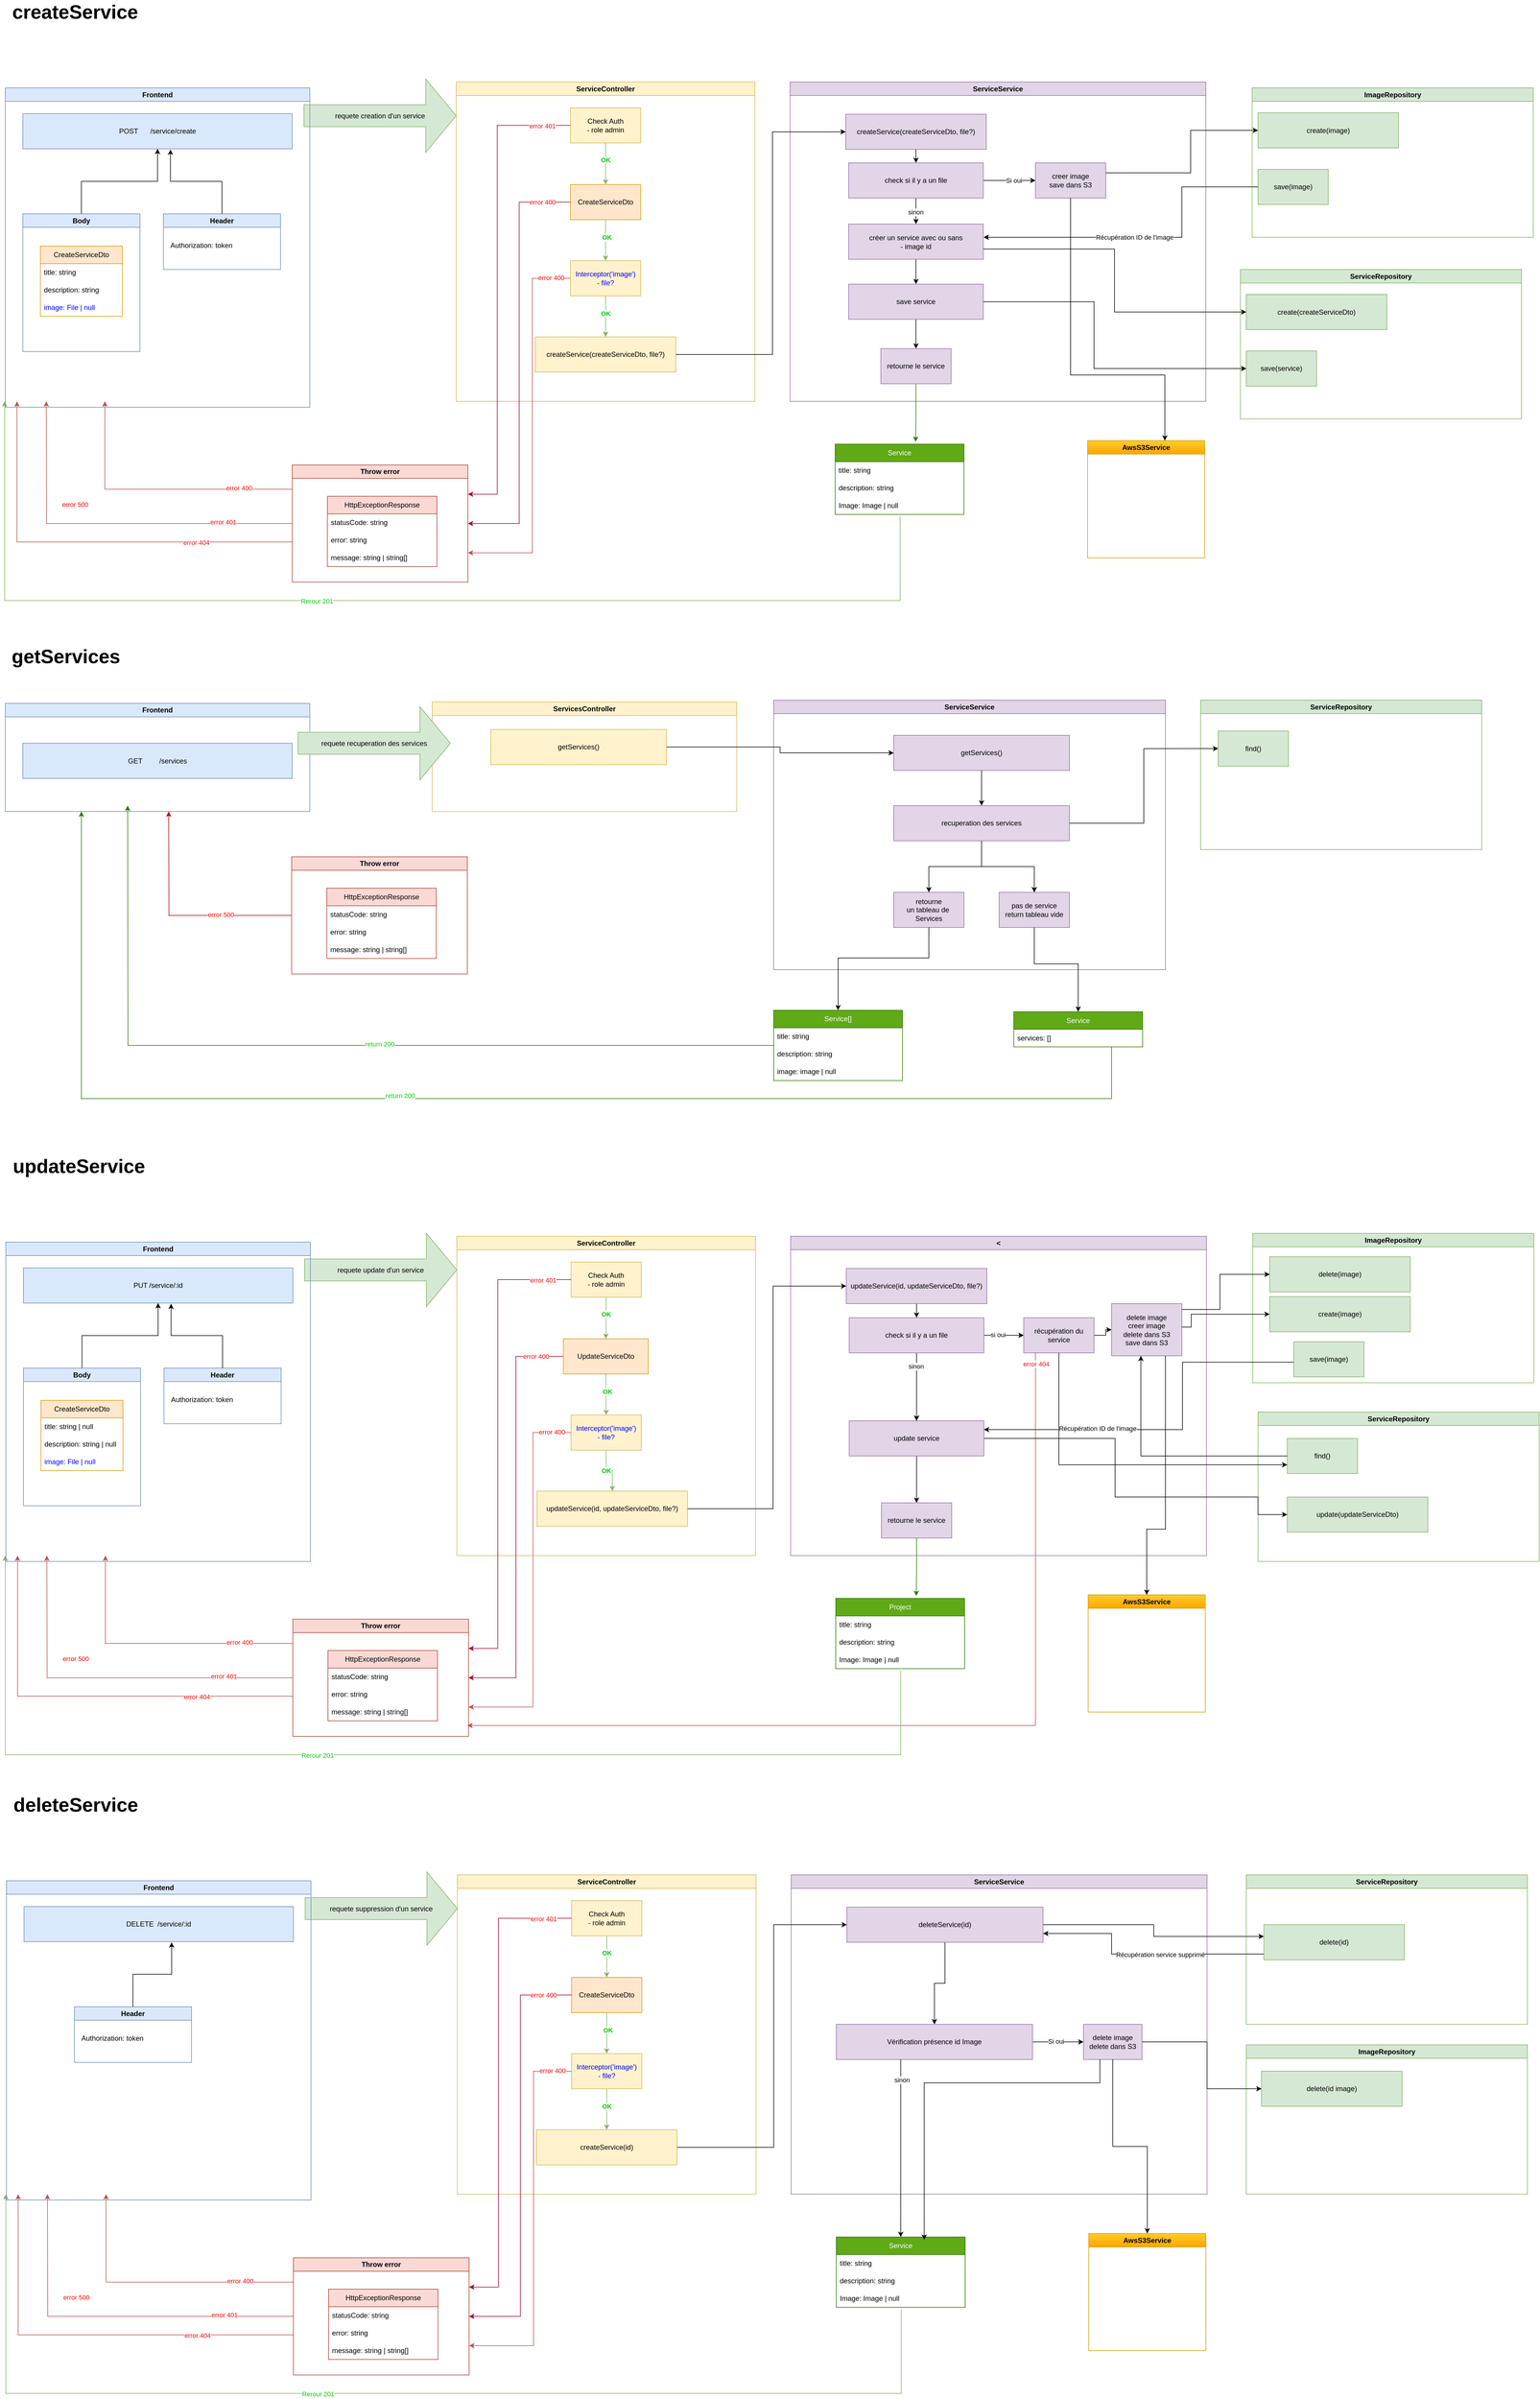<mxfile version="24.7.17">
  <diagram name="Page-1" id="MSKFdpqFuwcf038P83u8">
    <mxGraphModel dx="8744" dy="2458" grid="1" gridSize="10" guides="1" tooltips="1" connect="1" arrows="1" fold="1" page="1" pageScale="1" pageWidth="827" pageHeight="1169" math="0" shadow="0">
      <root>
        <mxCell id="0" />
        <mxCell id="1" parent="0" />
        <mxCell id="SsRKTywEvcTNQFfVtIS_-1" value="createService" style="text;html=1;align=left;verticalAlign=middle;whiteSpace=wrap;rounded=0;fontStyle=1;fontSize=33;" vertex="1" parent="1">
          <mxGeometry x="-4029" y="130" width="220" height="30" as="geometry" />
        </mxCell>
        <mxCell id="SsRKTywEvcTNQFfVtIS_-2" value="ServiceController" style="swimlane;whiteSpace=wrap;html=1;fillColor=#fff2cc;strokeColor=#d6b656;" vertex="1" parent="1">
          <mxGeometry x="-3269" y="265" width="510" height="545" as="geometry" />
        </mxCell>
        <mxCell id="SsRKTywEvcTNQFfVtIS_-3" style="edgeStyle=orthogonalEdgeStyle;rounded=0;orthogonalLoop=1;jettySize=auto;html=1;fillColor=#d5e8d4;gradientColor=#97d077;strokeColor=#82b366;" edge="1" parent="SsRKTywEvcTNQFfVtIS_-2" source="SsRKTywEvcTNQFfVtIS_-5" target="SsRKTywEvcTNQFfVtIS_-8">
          <mxGeometry relative="1" as="geometry" />
        </mxCell>
        <mxCell id="SsRKTywEvcTNQFfVtIS_-4" value="OK" style="edgeLabel;html=1;align=center;verticalAlign=middle;resizable=0;points=[];fontColor=#00CC00;fontStyle=1" vertex="1" connectable="0" parent="SsRKTywEvcTNQFfVtIS_-3">
          <mxGeometry x="-0.189" relative="1" as="geometry">
            <mxPoint as="offset" />
          </mxGeometry>
        </mxCell>
        <mxCell id="SsRKTywEvcTNQFfVtIS_-5" value="Check Auth&lt;br&gt;- role admin" style="rounded=0;whiteSpace=wrap;html=1;fillColor=#fff2cc;strokeColor=#d6b656;" vertex="1" parent="SsRKTywEvcTNQFfVtIS_-2">
          <mxGeometry x="195" y="44" width="120" height="60" as="geometry" />
        </mxCell>
        <mxCell id="SsRKTywEvcTNQFfVtIS_-6" style="edgeStyle=orthogonalEdgeStyle;rounded=0;orthogonalLoop=1;jettySize=auto;html=1;fillColor=#d5e8d4;gradientColor=#97d077;strokeColor=#82b366;" edge="1" parent="SsRKTywEvcTNQFfVtIS_-2" source="SsRKTywEvcTNQFfVtIS_-8" target="SsRKTywEvcTNQFfVtIS_-11">
          <mxGeometry relative="1" as="geometry" />
        </mxCell>
        <mxCell id="SsRKTywEvcTNQFfVtIS_-7" value="OK" style="edgeLabel;html=1;align=center;verticalAlign=middle;resizable=0;points=[];fontColor=#00CC00;fontStyle=1" vertex="1" connectable="0" parent="SsRKTywEvcTNQFfVtIS_-6">
          <mxGeometry x="-0.149" y="2" relative="1" as="geometry">
            <mxPoint as="offset" />
          </mxGeometry>
        </mxCell>
        <mxCell id="SsRKTywEvcTNQFfVtIS_-8" value="CreateServiceDto" style="rounded=0;whiteSpace=wrap;html=1;fillColor=#ffe6cc;strokeColor=#d79b00;" vertex="1" parent="SsRKTywEvcTNQFfVtIS_-2">
          <mxGeometry x="195" y="175" width="120" height="60" as="geometry" />
        </mxCell>
        <mxCell id="SsRKTywEvcTNQFfVtIS_-9" style="edgeStyle=orthogonalEdgeStyle;rounded=0;orthogonalLoop=1;jettySize=auto;html=1;entryX=0.5;entryY=0;entryDx=0;entryDy=0;fillColor=#d5e8d4;gradientColor=#97d077;strokeColor=#82b366;" edge="1" parent="SsRKTywEvcTNQFfVtIS_-2" source="SsRKTywEvcTNQFfVtIS_-11" target="SsRKTywEvcTNQFfVtIS_-12">
          <mxGeometry relative="1" as="geometry" />
        </mxCell>
        <mxCell id="SsRKTywEvcTNQFfVtIS_-10" value="OK" style="edgeLabel;html=1;align=center;verticalAlign=middle;resizable=0;points=[];fontColor=#00CC00;fontStyle=1" vertex="1" connectable="0" parent="SsRKTywEvcTNQFfVtIS_-9">
          <mxGeometry x="-0.137" relative="1" as="geometry">
            <mxPoint as="offset" />
          </mxGeometry>
        </mxCell>
        <mxCell id="SsRKTywEvcTNQFfVtIS_-11" value="Interceptor(&#39;image&#39;)&lt;br&gt;- file?" style="rounded=0;whiteSpace=wrap;html=1;fillColor=#fff2cc;strokeColor=#d6b656;fontColor=#0000FF;" vertex="1" parent="SsRKTywEvcTNQFfVtIS_-2">
          <mxGeometry x="195" y="305" width="120" height="60" as="geometry" />
        </mxCell>
        <mxCell id="SsRKTywEvcTNQFfVtIS_-12" value="createService(createServiceDto, file?)" style="rounded=0;whiteSpace=wrap;html=1;fillColor=#fff2cc;strokeColor=#d6b656;" vertex="1" parent="SsRKTywEvcTNQFfVtIS_-2">
          <mxGeometry x="135" y="435" width="240" height="60" as="geometry" />
        </mxCell>
        <mxCell id="SsRKTywEvcTNQFfVtIS_-13" value="requete creation d&#39;un service" style="shape=singleArrow;whiteSpace=wrap;html=1;fillColor=#d5e8d4;strokeColor=#82b366;" vertex="1" parent="1">
          <mxGeometry x="-3529" y="260" width="260" height="125" as="geometry" />
        </mxCell>
        <mxCell id="SsRKTywEvcTNQFfVtIS_-14" style="edgeStyle=orthogonalEdgeStyle;rounded=0;orthogonalLoop=1;jettySize=auto;html=1;fillColor=#f8cecc;gradientColor=#ea6b66;strokeColor=#b85450;" edge="1" parent="1" source="SsRKTywEvcTNQFfVtIS_-21">
          <mxGeometry relative="1" as="geometry">
            <mxPoint x="-3969" y="810" as="targetPoint" />
          </mxGeometry>
        </mxCell>
        <mxCell id="SsRKTywEvcTNQFfVtIS_-15" value="error 401" style="edgeLabel;html=1;align=center;verticalAlign=middle;resizable=0;points=[];fontColor=#FF0000;" vertex="1" connectable="0" parent="SsRKTywEvcTNQFfVtIS_-14">
          <mxGeometry x="-0.624" y="-3" relative="1" as="geometry">
            <mxPoint as="offset" />
          </mxGeometry>
        </mxCell>
        <mxCell id="SsRKTywEvcTNQFfVtIS_-16" value="error 500" style="edgeLabel;html=1;align=center;verticalAlign=middle;resizable=0;points=[];fontColor=#FF0000;" vertex="1" connectable="0" parent="1">
          <mxGeometry x="-3920" y="986" as="geometry" />
        </mxCell>
        <mxCell id="SsRKTywEvcTNQFfVtIS_-17" style="edgeStyle=orthogonalEdgeStyle;rounded=0;orthogonalLoop=1;jettySize=auto;html=1;fillColor=#f8cecc;gradientColor=#ea6b66;strokeColor=#b85450;" edge="1" parent="1" source="SsRKTywEvcTNQFfVtIS_-21">
          <mxGeometry relative="1" as="geometry">
            <mxPoint x="-3869" y="810" as="targetPoint" />
            <Array as="points">
              <mxPoint x="-3869" y="960" />
            </Array>
          </mxGeometry>
        </mxCell>
        <mxCell id="SsRKTywEvcTNQFfVtIS_-18" value="error 400" style="edgeLabel;html=1;align=center;verticalAlign=middle;resizable=0;points=[];fontColor=#FF0000;" vertex="1" connectable="0" parent="SsRKTywEvcTNQFfVtIS_-17">
          <mxGeometry x="-0.612" y="-2" relative="1" as="geometry">
            <mxPoint as="offset" />
          </mxGeometry>
        </mxCell>
        <mxCell id="SsRKTywEvcTNQFfVtIS_-19" style="edgeStyle=orthogonalEdgeStyle;rounded=0;orthogonalLoop=1;jettySize=auto;html=1;fillColor=#f8cecc;gradientColor=#ea6b66;strokeColor=#b85450;" edge="1" parent="1" source="SsRKTywEvcTNQFfVtIS_-21">
          <mxGeometry relative="1" as="geometry">
            <mxPoint x="-4019" y="810" as="targetPoint" />
            <Array as="points">
              <mxPoint x="-4019" y="1050" />
            </Array>
          </mxGeometry>
        </mxCell>
        <mxCell id="SsRKTywEvcTNQFfVtIS_-20" value="error 404" style="edgeLabel;html=1;align=center;verticalAlign=middle;resizable=0;points=[];fontColor=#FF0000;" vertex="1" connectable="0" parent="SsRKTywEvcTNQFfVtIS_-19">
          <mxGeometry x="-0.537" y="1" relative="1" as="geometry">
            <mxPoint as="offset" />
          </mxGeometry>
        </mxCell>
        <mxCell id="SsRKTywEvcTNQFfVtIS_-21" value="Throw error" style="swimlane;whiteSpace=wrap;html=1;fillColor=#fad9d5;strokeColor=#ae4132;" vertex="1" parent="1">
          <mxGeometry x="-3549" y="918.5" width="300" height="200" as="geometry" />
        </mxCell>
        <mxCell id="SsRKTywEvcTNQFfVtIS_-22" value="HttpExceptionResponse" style="swimlane;fontStyle=0;childLayout=stackLayout;horizontal=1;startSize=30;horizontalStack=0;resizeParent=1;resizeParentMax=0;resizeLast=0;collapsible=1;marginBottom=0;whiteSpace=wrap;html=1;fillColor=#fad9d5;strokeColor=#ae4132;" vertex="1" parent="SsRKTywEvcTNQFfVtIS_-21">
          <mxGeometry x="60" y="53.5" width="187" height="120" as="geometry" />
        </mxCell>
        <mxCell id="SsRKTywEvcTNQFfVtIS_-23" value="statusCode: string" style="text;strokeColor=none;fillColor=none;align=left;verticalAlign=middle;spacingLeft=4;spacingRight=4;overflow=hidden;points=[[0,0.5],[1,0.5]];portConstraint=eastwest;rotatable=0;whiteSpace=wrap;html=1;" vertex="1" parent="SsRKTywEvcTNQFfVtIS_-22">
          <mxGeometry y="30" width="187" height="30" as="geometry" />
        </mxCell>
        <mxCell id="SsRKTywEvcTNQFfVtIS_-24" value="error: string" style="text;strokeColor=none;fillColor=none;align=left;verticalAlign=middle;spacingLeft=4;spacingRight=4;overflow=hidden;points=[[0,0.5],[1,0.5]];portConstraint=eastwest;rotatable=0;whiteSpace=wrap;html=1;" vertex="1" parent="SsRKTywEvcTNQFfVtIS_-22">
          <mxGeometry y="60" width="187" height="30" as="geometry" />
        </mxCell>
        <mxCell id="SsRKTywEvcTNQFfVtIS_-25" value="message: string | string[]" style="text;strokeColor=none;fillColor=none;align=left;verticalAlign=middle;spacingLeft=4;spacingRight=4;overflow=hidden;points=[[0,0.5],[1,0.5]];portConstraint=eastwest;rotatable=0;whiteSpace=wrap;html=1;" vertex="1" parent="SsRKTywEvcTNQFfVtIS_-22">
          <mxGeometry y="90" width="187" height="30" as="geometry" />
        </mxCell>
        <mxCell id="SsRKTywEvcTNQFfVtIS_-26" style="edgeStyle=orthogonalEdgeStyle;rounded=0;orthogonalLoop=1;jettySize=auto;html=1;entryX=1;entryY=0.25;entryDx=0;entryDy=0;fillColor=#d80073;strokeColor=#A50040;" edge="1" parent="1" source="SsRKTywEvcTNQFfVtIS_-5" target="SsRKTywEvcTNQFfVtIS_-21">
          <mxGeometry relative="1" as="geometry">
            <Array as="points">
              <mxPoint x="-3199" y="339" />
              <mxPoint x="-3199" y="969" />
            </Array>
          </mxGeometry>
        </mxCell>
        <mxCell id="SsRKTywEvcTNQFfVtIS_-27" value="error 401" style="edgeLabel;html=1;align=center;verticalAlign=middle;resizable=0;points=[];fontColor=#FF0000;" vertex="1" connectable="0" parent="SsRKTywEvcTNQFfVtIS_-26">
          <mxGeometry x="-0.881" y="1" relative="1" as="geometry">
            <mxPoint as="offset" />
          </mxGeometry>
        </mxCell>
        <mxCell id="SsRKTywEvcTNQFfVtIS_-28" style="edgeStyle=orthogonalEdgeStyle;rounded=0;orthogonalLoop=1;jettySize=auto;html=1;entryX=1;entryY=0.5;entryDx=0;entryDy=0;fillColor=#d80073;strokeColor=#A50040;" edge="1" parent="1" source="SsRKTywEvcTNQFfVtIS_-8" target="SsRKTywEvcTNQFfVtIS_-21">
          <mxGeometry relative="1" as="geometry" />
        </mxCell>
        <mxCell id="SsRKTywEvcTNQFfVtIS_-29" value="error 400" style="edgeLabel;html=1;align=center;verticalAlign=middle;resizable=0;points=[];fontColor=#FF0000;" vertex="1" connectable="0" parent="SsRKTywEvcTNQFfVtIS_-28">
          <mxGeometry x="-0.868" relative="1" as="geometry">
            <mxPoint as="offset" />
          </mxGeometry>
        </mxCell>
        <mxCell id="SsRKTywEvcTNQFfVtIS_-30" style="edgeStyle=orthogonalEdgeStyle;rounded=0;orthogonalLoop=1;jettySize=auto;html=1;entryX=1;entryY=0.75;entryDx=0;entryDy=0;fillColor=#f8cecc;gradientColor=#ea6b66;strokeColor=#b85450;" edge="1" parent="1" source="SsRKTywEvcTNQFfVtIS_-11" target="SsRKTywEvcTNQFfVtIS_-21">
          <mxGeometry relative="1" as="geometry">
            <Array as="points">
              <mxPoint x="-3139" y="600" />
              <mxPoint x="-3139" y="1069" />
            </Array>
          </mxGeometry>
        </mxCell>
        <mxCell id="SsRKTywEvcTNQFfVtIS_-31" value="error 400" style="edgeLabel;html=1;align=center;verticalAlign=middle;resizable=0;points=[];fontColor=#FF0000;" vertex="1" connectable="0" parent="SsRKTywEvcTNQFfVtIS_-30">
          <mxGeometry x="-0.847" y="-1" relative="1" as="geometry">
            <mxPoint x="16" as="offset" />
          </mxGeometry>
        </mxCell>
        <mxCell id="SsRKTywEvcTNQFfVtIS_-32" value="ServiceService" style="swimlane;whiteSpace=wrap;html=1;fillColor=#e1d5e7;strokeColor=#9673a6;" vertex="1" parent="1">
          <mxGeometry x="-2699" y="265" width="710" height="545" as="geometry" />
        </mxCell>
        <mxCell id="SsRKTywEvcTNQFfVtIS_-97" style="edgeStyle=orthogonalEdgeStyle;rounded=0;orthogonalLoop=1;jettySize=auto;html=1;" edge="1" parent="SsRKTywEvcTNQFfVtIS_-32" source="SsRKTywEvcTNQFfVtIS_-34" target="SsRKTywEvcTNQFfVtIS_-47">
          <mxGeometry relative="1" as="geometry" />
        </mxCell>
        <mxCell id="SsRKTywEvcTNQFfVtIS_-34" value="createService(createServiceDto, file?)" style="rounded=0;whiteSpace=wrap;html=1;fillColor=#e1d5e7;strokeColor=#9673a6;" vertex="1" parent="SsRKTywEvcTNQFfVtIS_-32">
          <mxGeometry x="95" y="55" width="240" height="60" as="geometry" />
        </mxCell>
        <mxCell id="SsRKTywEvcTNQFfVtIS_-41" value="" style="edgeStyle=orthogonalEdgeStyle;rounded=0;orthogonalLoop=1;jettySize=auto;html=1;" edge="1" parent="SsRKTywEvcTNQFfVtIS_-32" source="SsRKTywEvcTNQFfVtIS_-42" target="SsRKTywEvcTNQFfVtIS_-54">
          <mxGeometry relative="1" as="geometry" />
        </mxCell>
        <mxCell id="SsRKTywEvcTNQFfVtIS_-42" value="créer un service avec ou sans&lt;br&gt;- image id" style="whiteSpace=wrap;html=1;fillColor=#e1d5e7;strokeColor=#9673a6;rounded=0;" vertex="1" parent="SsRKTywEvcTNQFfVtIS_-32">
          <mxGeometry x="100" y="242.5" width="230" height="60" as="geometry" />
        </mxCell>
        <mxCell id="SsRKTywEvcTNQFfVtIS_-43" value="" style="edgeStyle=orthogonalEdgeStyle;rounded=0;orthogonalLoop=1;jettySize=auto;html=1;" edge="1" parent="SsRKTywEvcTNQFfVtIS_-32" source="SsRKTywEvcTNQFfVtIS_-47" target="SsRKTywEvcTNQFfVtIS_-49">
          <mxGeometry relative="1" as="geometry" />
        </mxCell>
        <mxCell id="SsRKTywEvcTNQFfVtIS_-44" value="Si oui" style="edgeLabel;html=1;align=center;verticalAlign=middle;resizable=0;points=[];" vertex="1" connectable="0" parent="SsRKTywEvcTNQFfVtIS_-43">
          <mxGeometry x="-0.278" relative="1" as="geometry">
            <mxPoint x="20" as="offset" />
          </mxGeometry>
        </mxCell>
        <mxCell id="SsRKTywEvcTNQFfVtIS_-98" style="edgeStyle=orthogonalEdgeStyle;rounded=0;orthogonalLoop=1;jettySize=auto;html=1;" edge="1" parent="SsRKTywEvcTNQFfVtIS_-32" source="SsRKTywEvcTNQFfVtIS_-47" target="SsRKTywEvcTNQFfVtIS_-42">
          <mxGeometry relative="1" as="geometry" />
        </mxCell>
        <mxCell id="SsRKTywEvcTNQFfVtIS_-232" value="sinon&amp;nbsp;" style="edgeLabel;html=1;align=center;verticalAlign=middle;resizable=0;points=[];" vertex="1" connectable="0" parent="SsRKTywEvcTNQFfVtIS_-98">
          <mxGeometry x="0.466" y="1" relative="1" as="geometry">
            <mxPoint y="-9" as="offset" />
          </mxGeometry>
        </mxCell>
        <mxCell id="SsRKTywEvcTNQFfVtIS_-47" value="check si il y a un file" style="whiteSpace=wrap;html=1;fillColor=#e1d5e7;strokeColor=#9673a6;rounded=0;" vertex="1" parent="SsRKTywEvcTNQFfVtIS_-32">
          <mxGeometry x="100" y="138" width="230" height="60" as="geometry" />
        </mxCell>
        <mxCell id="SsRKTywEvcTNQFfVtIS_-49" value="creer image&lt;br&gt;save dans S3" style="whiteSpace=wrap;html=1;fillColor=#e1d5e7;strokeColor=#9673a6;rounded=0;" vertex="1" parent="SsRKTywEvcTNQFfVtIS_-32">
          <mxGeometry x="419" y="138" width="120" height="60" as="geometry" />
        </mxCell>
        <mxCell id="SsRKTywEvcTNQFfVtIS_-50" value="retourne le service" style="whiteSpace=wrap;html=1;fillColor=#e1d5e7;strokeColor=#9673a6;rounded=0;" vertex="1" parent="SsRKTywEvcTNQFfVtIS_-32">
          <mxGeometry x="155" y="455" width="120" height="60" as="geometry" />
        </mxCell>
        <mxCell id="SsRKTywEvcTNQFfVtIS_-95" style="edgeStyle=orthogonalEdgeStyle;rounded=0;orthogonalLoop=1;jettySize=auto;html=1;" edge="1" parent="SsRKTywEvcTNQFfVtIS_-32" source="SsRKTywEvcTNQFfVtIS_-54" target="SsRKTywEvcTNQFfVtIS_-50">
          <mxGeometry relative="1" as="geometry" />
        </mxCell>
        <mxCell id="SsRKTywEvcTNQFfVtIS_-54" value="save service" style="whiteSpace=wrap;html=1;fillColor=#e1d5e7;strokeColor=#9673a6;rounded=0;" vertex="1" parent="SsRKTywEvcTNQFfVtIS_-32">
          <mxGeometry x="100" y="345" width="230" height="60" as="geometry" />
        </mxCell>
        <mxCell id="SsRKTywEvcTNQFfVtIS_-57" style="edgeStyle=orthogonalEdgeStyle;rounded=0;orthogonalLoop=1;jettySize=auto;html=1;entryX=0;entryY=0.5;entryDx=0;entryDy=0;" edge="1" parent="1" source="SsRKTywEvcTNQFfVtIS_-12" target="SsRKTywEvcTNQFfVtIS_-34">
          <mxGeometry relative="1" as="geometry">
            <Array as="points">
              <mxPoint x="-2729" y="730" />
              <mxPoint x="-2729" y="350" />
            </Array>
          </mxGeometry>
        </mxCell>
        <mxCell id="SsRKTywEvcTNQFfVtIS_-58" value="ServiceRepository" style="swimlane;whiteSpace=wrap;html=1;fillColor=#d5e8d4;strokeColor=#82b366;" vertex="1" parent="1">
          <mxGeometry x="-1930" y="585" width="480" height="255" as="geometry" />
        </mxCell>
        <mxCell id="SsRKTywEvcTNQFfVtIS_-59" value="create(createServiceDto)" style="rounded=0;whiteSpace=wrap;html=1;fillColor=#d5e8d4;strokeColor=#82b366;" vertex="1" parent="SsRKTywEvcTNQFfVtIS_-58">
          <mxGeometry x="10" y="42.5" width="240" height="60" as="geometry" />
        </mxCell>
        <mxCell id="SsRKTywEvcTNQFfVtIS_-60" value="save(service)" style="rounded=0;whiteSpace=wrap;html=1;fillColor=#d5e8d4;strokeColor=#82b366;" vertex="1" parent="SsRKTywEvcTNQFfVtIS_-58">
          <mxGeometry x="10" y="139" width="120" height="60" as="geometry" />
        </mxCell>
        <mxCell id="SsRKTywEvcTNQFfVtIS_-61" style="edgeStyle=orthogonalEdgeStyle;rounded=0;orthogonalLoop=1;jettySize=auto;html=1;entryX=0;entryY=0.5;entryDx=0;entryDy=0;" edge="1" parent="1" source="SsRKTywEvcTNQFfVtIS_-42" target="SsRKTywEvcTNQFfVtIS_-59">
          <mxGeometry relative="1" as="geometry">
            <Array as="points">
              <mxPoint x="-2145" y="550" />
              <mxPoint x="-2145" y="657" />
            </Array>
          </mxGeometry>
        </mxCell>
        <mxCell id="SsRKTywEvcTNQFfVtIS_-63" value="ImageRepository" style="swimlane;whiteSpace=wrap;html=1;fillColor=#d5e8d4;strokeColor=#82b366;" vertex="1" parent="1">
          <mxGeometry x="-1910" y="275" width="480" height="255" as="geometry" />
        </mxCell>
        <mxCell id="SsRKTywEvcTNQFfVtIS_-64" value="create(image)" style="rounded=0;whiteSpace=wrap;html=1;fillColor=#d5e8d4;strokeColor=#82b366;" vertex="1" parent="SsRKTywEvcTNQFfVtIS_-63">
          <mxGeometry x="10" y="42.5" width="240" height="60" as="geometry" />
        </mxCell>
        <mxCell id="SsRKTywEvcTNQFfVtIS_-65" value="save(image)" style="rounded=0;whiteSpace=wrap;html=1;fillColor=#d5e8d4;strokeColor=#82b366;" vertex="1" parent="SsRKTywEvcTNQFfVtIS_-63">
          <mxGeometry x="10" y="139" width="120" height="60" as="geometry" />
        </mxCell>
        <mxCell id="SsRKTywEvcTNQFfVtIS_-66" style="edgeStyle=orthogonalEdgeStyle;rounded=0;orthogonalLoop=1;jettySize=auto;html=1;entryX=0;entryY=0.5;entryDx=0;entryDy=0;" edge="1" parent="1" source="SsRKTywEvcTNQFfVtIS_-49" target="SsRKTywEvcTNQFfVtIS_-64">
          <mxGeometry relative="1" as="geometry">
            <Array as="points">
              <mxPoint x="-2015" y="420" />
              <mxPoint x="-2015" y="347" />
            </Array>
          </mxGeometry>
        </mxCell>
        <mxCell id="SsRKTywEvcTNQFfVtIS_-67" value="AwsS3Service" style="swimlane;whiteSpace=wrap;html=1;fillColor=#ffcd28;gradientColor=#ffa500;strokeColor=#d79b00;" vertex="1" parent="1">
          <mxGeometry x="-2191" y="877" width="200" height="200" as="geometry" />
        </mxCell>
        <mxCell id="SsRKTywEvcTNQFfVtIS_-68" style="edgeStyle=orthogonalEdgeStyle;rounded=0;orthogonalLoop=1;jettySize=auto;html=1;" edge="1" parent="1" source="SsRKTywEvcTNQFfVtIS_-49" target="SsRKTywEvcTNQFfVtIS_-67">
          <mxGeometry relative="1" as="geometry">
            <Array as="points">
              <mxPoint x="-2059" y="765" />
            </Array>
          </mxGeometry>
        </mxCell>
        <mxCell id="SsRKTywEvcTNQFfVtIS_-72" value="Service" style="swimlane;fontStyle=0;childLayout=stackLayout;horizontal=1;startSize=30;horizontalStack=0;resizeParent=1;resizeParentMax=0;resizeLast=0;collapsible=1;marginBottom=0;whiteSpace=wrap;html=1;fillColor=#60a917;fontColor=#ffffff;strokeColor=#2D7600;" vertex="1" parent="1">
          <mxGeometry x="-2622" y="883" width="220" height="120" as="geometry" />
        </mxCell>
        <mxCell id="SsRKTywEvcTNQFfVtIS_-73" value="title: string" style="text;strokeColor=none;fillColor=none;align=left;verticalAlign=middle;spacingLeft=4;spacingRight=4;overflow=hidden;points=[[0,0.5],[1,0.5]];portConstraint=eastwest;rotatable=0;whiteSpace=wrap;html=1;" vertex="1" parent="SsRKTywEvcTNQFfVtIS_-72">
          <mxGeometry y="30" width="220" height="30" as="geometry" />
        </mxCell>
        <mxCell id="SsRKTywEvcTNQFfVtIS_-74" value="description: string" style="text;strokeColor=none;fillColor=none;align=left;verticalAlign=middle;spacingLeft=4;spacingRight=4;overflow=hidden;points=[[0,0.5],[1,0.5]];portConstraint=eastwest;rotatable=0;whiteSpace=wrap;html=1;" vertex="1" parent="SsRKTywEvcTNQFfVtIS_-72">
          <mxGeometry y="60" width="220" height="30" as="geometry" />
        </mxCell>
        <mxCell id="SsRKTywEvcTNQFfVtIS_-76" value="Image: Image | null" style="text;strokeColor=none;fillColor=none;align=left;verticalAlign=middle;spacingLeft=4;spacingRight=4;overflow=hidden;points=[[0,0.5],[1,0.5]];portConstraint=eastwest;rotatable=0;whiteSpace=wrap;html=1;" vertex="1" parent="SsRKTywEvcTNQFfVtIS_-72">
          <mxGeometry y="90" width="220" height="30" as="geometry" />
        </mxCell>
        <mxCell id="SsRKTywEvcTNQFfVtIS_-77" style="edgeStyle=orthogonalEdgeStyle;rounded=0;orthogonalLoop=1;jettySize=auto;html=1;entryX=0.625;entryY=-0.034;entryDx=0;entryDy=0;entryPerimeter=0;fillColor=#60a917;strokeColor=#2D7600;" edge="1" parent="1" source="SsRKTywEvcTNQFfVtIS_-50" target="SsRKTywEvcTNQFfVtIS_-72">
          <mxGeometry relative="1" as="geometry" />
        </mxCell>
        <mxCell id="SsRKTywEvcTNQFfVtIS_-78" style="edgeStyle=orthogonalEdgeStyle;rounded=0;orthogonalLoop=1;jettySize=auto;html=1;fillColor=#d5e8d4;gradientColor=#97d077;strokeColor=#82b366;exitX=0.504;exitY=1.111;exitDx=0;exitDy=0;exitPerimeter=0;" edge="1" parent="1" source="SsRKTywEvcTNQFfVtIS_-76">
          <mxGeometry relative="1" as="geometry">
            <mxPoint x="-4040" y="810" as="targetPoint" />
            <Array as="points">
              <mxPoint x="-2511" y="1150" />
              <mxPoint x="-4040" y="1150" />
            </Array>
            <mxPoint x="-2510" y="1040" as="sourcePoint" />
          </mxGeometry>
        </mxCell>
        <mxCell id="SsRKTywEvcTNQFfVtIS_-79" value="Rerour 201" style="edgeLabel;html=1;align=center;verticalAlign=middle;resizable=0;points=[];fontColor=#00CC00;" vertex="1" connectable="0" parent="SsRKTywEvcTNQFfVtIS_-78">
          <mxGeometry x="0.133" relative="1" as="geometry">
            <mxPoint y="1" as="offset" />
          </mxGeometry>
        </mxCell>
        <mxCell id="SsRKTywEvcTNQFfVtIS_-80" value="Frontend" style="swimlane;whiteSpace=wrap;html=1;fillColor=#dae8fc;strokeColor=#6c8ebf;" vertex="1" parent="1">
          <mxGeometry x="-4039" y="275" width="520" height="545" as="geometry" />
        </mxCell>
        <mxCell id="SsRKTywEvcTNQFfVtIS_-81" value="POST&lt;span style=&quot;white-space: pre;&quot;&gt;&#x9;&lt;/span&gt;/service/create" style="rounded=0;whiteSpace=wrap;html=1;fillColor=#dae8fc;strokeColor=#6c8ebf;" vertex="1" parent="SsRKTywEvcTNQFfVtIS_-80">
          <mxGeometry x="30" y="44" width="460" height="60" as="geometry" />
        </mxCell>
        <mxCell id="SsRKTywEvcTNQFfVtIS_-82" style="edgeStyle=orthogonalEdgeStyle;rounded=0;orthogonalLoop=1;jettySize=auto;html=1;" edge="1" parent="SsRKTywEvcTNQFfVtIS_-80" source="SsRKTywEvcTNQFfVtIS_-83" target="SsRKTywEvcTNQFfVtIS_-81">
          <mxGeometry relative="1" as="geometry" />
        </mxCell>
        <mxCell id="SsRKTywEvcTNQFfVtIS_-83" value="Body" style="swimlane;whiteSpace=wrap;html=1;fillColor=#dae8fc;strokeColor=#6c8ebf;" vertex="1" parent="SsRKTywEvcTNQFfVtIS_-80">
          <mxGeometry x="30" y="215" width="200" height="235" as="geometry" />
        </mxCell>
        <mxCell id="SsRKTywEvcTNQFfVtIS_-84" value="CreateServiceDto" style="swimlane;fontStyle=0;childLayout=stackLayout;horizontal=1;startSize=30;horizontalStack=0;resizeParent=1;resizeParentMax=0;resizeLast=0;collapsible=1;marginBottom=0;whiteSpace=wrap;html=1;fillColor=#ffe6cc;strokeColor=#d79b00;" vertex="1" parent="SsRKTywEvcTNQFfVtIS_-83">
          <mxGeometry x="30" y="55" width="140" height="120" as="geometry" />
        </mxCell>
        <mxCell id="SsRKTywEvcTNQFfVtIS_-85" value="title: string" style="text;strokeColor=none;fillColor=none;align=left;verticalAlign=middle;spacingLeft=4;spacingRight=4;overflow=hidden;points=[[0,0.5],[1,0.5]];portConstraint=eastwest;rotatable=0;whiteSpace=wrap;html=1;" vertex="1" parent="SsRKTywEvcTNQFfVtIS_-84">
          <mxGeometry y="30" width="140" height="30" as="geometry" />
        </mxCell>
        <mxCell id="SsRKTywEvcTNQFfVtIS_-86" value="description: string" style="text;strokeColor=none;fillColor=none;align=left;verticalAlign=middle;spacingLeft=4;spacingRight=4;overflow=hidden;points=[[0,0.5],[1,0.5]];portConstraint=eastwest;rotatable=0;whiteSpace=wrap;html=1;" vertex="1" parent="SsRKTywEvcTNQFfVtIS_-84">
          <mxGeometry y="60" width="140" height="30" as="geometry" />
        </mxCell>
        <mxCell id="SsRKTywEvcTNQFfVtIS_-88" value="image: File | null" style="text;strokeColor=none;fillColor=none;align=left;verticalAlign=middle;spacingLeft=4;spacingRight=4;overflow=hidden;points=[[0,0.5],[1,0.5]];portConstraint=eastwest;rotatable=0;whiteSpace=wrap;html=1;fontColor=#0000FF;" vertex="1" parent="SsRKTywEvcTNQFfVtIS_-84">
          <mxGeometry y="90" width="140" height="30" as="geometry" />
        </mxCell>
        <mxCell id="SsRKTywEvcTNQFfVtIS_-89" value="Header" style="swimlane;whiteSpace=wrap;html=1;fillColor=#dae8fc;strokeColor=#6c8ebf;" vertex="1" parent="SsRKTywEvcTNQFfVtIS_-80">
          <mxGeometry x="270" y="215" width="200" height="95" as="geometry" />
        </mxCell>
        <mxCell id="SsRKTywEvcTNQFfVtIS_-90" value="Authorization: token" style="text;html=1;align=left;verticalAlign=middle;whiteSpace=wrap;rounded=0;" vertex="1" parent="SsRKTywEvcTNQFfVtIS_-89">
          <mxGeometry x="10" y="39" width="170" height="30" as="geometry" />
        </mxCell>
        <mxCell id="SsRKTywEvcTNQFfVtIS_-91" style="edgeStyle=orthogonalEdgeStyle;rounded=0;orthogonalLoop=1;jettySize=auto;html=1;entryX=0.548;entryY=1.019;entryDx=0;entryDy=0;entryPerimeter=0;" edge="1" parent="SsRKTywEvcTNQFfVtIS_-80" source="SsRKTywEvcTNQFfVtIS_-89" target="SsRKTywEvcTNQFfVtIS_-81">
          <mxGeometry relative="1" as="geometry" />
        </mxCell>
        <mxCell id="SsRKTywEvcTNQFfVtIS_-93" style="edgeStyle=orthogonalEdgeStyle;rounded=0;orthogonalLoop=1;jettySize=auto;html=1;entryX=1.002;entryY=0.39;entryDx=0;entryDy=0;entryPerimeter=0;" edge="1" parent="1" source="SsRKTywEvcTNQFfVtIS_-65" target="SsRKTywEvcTNQFfVtIS_-42">
          <mxGeometry relative="1" as="geometry">
            <Array as="points">
              <mxPoint x="-2030" y="444" />
              <mxPoint x="-2030" y="530" />
              <mxPoint x="-2368" y="530" />
            </Array>
          </mxGeometry>
        </mxCell>
        <mxCell id="SsRKTywEvcTNQFfVtIS_-94" value="Récupération ID de l&#39;image" style="edgeLabel;html=1;align=center;verticalAlign=middle;resizable=0;points=[];" vertex="1" connectable="0" parent="SsRKTywEvcTNQFfVtIS_-93">
          <mxGeometry x="0.249" y="2" relative="1" as="geometry">
            <mxPoint x="50" y="-2" as="offset" />
          </mxGeometry>
        </mxCell>
        <mxCell id="SsRKTywEvcTNQFfVtIS_-99" style="edgeStyle=orthogonalEdgeStyle;rounded=0;orthogonalLoop=1;jettySize=auto;html=1;entryX=0;entryY=0.5;entryDx=0;entryDy=0;" edge="1" parent="1" source="SsRKTywEvcTNQFfVtIS_-54" target="SsRKTywEvcTNQFfVtIS_-60">
          <mxGeometry relative="1" as="geometry">
            <Array as="points">
              <mxPoint x="-2180" y="640" />
              <mxPoint x="-2180" y="754" />
            </Array>
          </mxGeometry>
        </mxCell>
        <mxCell id="SsRKTywEvcTNQFfVtIS_-100" value="Frontend" style="swimlane;whiteSpace=wrap;html=1;fillColor=#dae8fc;strokeColor=#6c8ebf;" vertex="1" parent="1">
          <mxGeometry x="-4039" y="1325.5" width="520" height="184.5" as="geometry" />
        </mxCell>
        <mxCell id="SsRKTywEvcTNQFfVtIS_-101" value="GET&lt;span style=&quot;white-space: pre;&quot;&gt;&#x9;&lt;/span&gt;&lt;span style=&quot;white-space: pre;&quot;&gt;&#x9;&lt;/span&gt;/services" style="rounded=0;whiteSpace=wrap;html=1;fillColor=#dae8fc;strokeColor=#6c8ebf;" vertex="1" parent="SsRKTywEvcTNQFfVtIS_-100">
          <mxGeometry x="30" y="68.12" width="460" height="60" as="geometry" />
        </mxCell>
        <mxCell id="SsRKTywEvcTNQFfVtIS_-102" value="ServicesController" style="swimlane;whiteSpace=wrap;html=1;fillColor=#fff2cc;strokeColor=#d6b656;" vertex="1" parent="1">
          <mxGeometry x="-3310" y="1323.12" width="520" height="186.88" as="geometry" />
        </mxCell>
        <mxCell id="SsRKTywEvcTNQFfVtIS_-103" style="edgeStyle=orthogonalEdgeStyle;rounded=0;orthogonalLoop=1;jettySize=auto;html=1;fillColor=#d5e8d4;gradientColor=#97d077;strokeColor=#82b366;" edge="1" parent="SsRKTywEvcTNQFfVtIS_-102">
          <mxGeometry relative="1" as="geometry">
            <mxPoint x="255" y="104" as="sourcePoint" />
          </mxGeometry>
        </mxCell>
        <mxCell id="SsRKTywEvcTNQFfVtIS_-104" value="OK" style="edgeLabel;html=1;align=center;verticalAlign=middle;resizable=0;points=[];fontColor=#00CC00;fontStyle=1" vertex="1" connectable="0" parent="SsRKTywEvcTNQFfVtIS_-103">
          <mxGeometry x="-0.189" relative="1" as="geometry">
            <mxPoint as="offset" />
          </mxGeometry>
        </mxCell>
        <mxCell id="SsRKTywEvcTNQFfVtIS_-105" style="edgeStyle=orthogonalEdgeStyle;rounded=0;orthogonalLoop=1;jettySize=auto;html=1;fillColor=#d5e8d4;gradientColor=#97d077;strokeColor=#82b366;" edge="1" parent="SsRKTywEvcTNQFfVtIS_-102">
          <mxGeometry relative="1" as="geometry">
            <mxPoint x="255" y="235" as="sourcePoint" />
          </mxGeometry>
        </mxCell>
        <mxCell id="SsRKTywEvcTNQFfVtIS_-106" value="OK" style="edgeLabel;html=1;align=center;verticalAlign=middle;resizable=0;points=[];fontColor=#00CC00;fontStyle=1" vertex="1" connectable="0" parent="SsRKTywEvcTNQFfVtIS_-105">
          <mxGeometry x="-0.149" y="2" relative="1" as="geometry">
            <mxPoint as="offset" />
          </mxGeometry>
        </mxCell>
        <mxCell id="SsRKTywEvcTNQFfVtIS_-107" style="edgeStyle=orthogonalEdgeStyle;rounded=0;orthogonalLoop=1;jettySize=auto;html=1;entryX=0.5;entryY=0;entryDx=0;entryDy=0;fillColor=#d5e8d4;gradientColor=#97d077;strokeColor=#82b366;" edge="1" parent="SsRKTywEvcTNQFfVtIS_-102">
          <mxGeometry relative="1" as="geometry">
            <mxPoint x="255" y="365" as="sourcePoint" />
          </mxGeometry>
        </mxCell>
        <mxCell id="SsRKTywEvcTNQFfVtIS_-108" value="OK" style="edgeLabel;html=1;align=center;verticalAlign=middle;resizable=0;points=[];fontColor=#00CC00;fontStyle=1" vertex="1" connectable="0" parent="SsRKTywEvcTNQFfVtIS_-107">
          <mxGeometry x="-0.137" relative="1" as="geometry">
            <mxPoint as="offset" />
          </mxGeometry>
        </mxCell>
        <mxCell id="SsRKTywEvcTNQFfVtIS_-109" value="getServices()" style="rounded=0;whiteSpace=wrap;html=1;fillColor=#fff2cc;strokeColor=#d6b656;" vertex="1" parent="SsRKTywEvcTNQFfVtIS_-102">
          <mxGeometry x="100" y="46.88" width="300" height="60" as="geometry" />
        </mxCell>
        <mxCell id="SsRKTywEvcTNQFfVtIS_-110" value="ServiceService" style="swimlane;whiteSpace=wrap;html=1;fillColor=#e1d5e7;strokeColor=#9673a6;" vertex="1" parent="1">
          <mxGeometry x="-2727" y="1320" width="669" height="460" as="geometry" />
        </mxCell>
        <mxCell id="SsRKTywEvcTNQFfVtIS_-111" style="edgeStyle=orthogonalEdgeStyle;rounded=0;orthogonalLoop=1;jettySize=auto;html=1;" edge="1" parent="SsRKTywEvcTNQFfVtIS_-110">
          <mxGeometry relative="1" as="geometry">
            <mxPoint x="215.2" y="139" as="targetPoint" />
          </mxGeometry>
        </mxCell>
        <mxCell id="SsRKTywEvcTNQFfVtIS_-112" value="" style="edgeStyle=orthogonalEdgeStyle;rounded=0;orthogonalLoop=1;jettySize=auto;html=1;" edge="1" parent="SsRKTywEvcTNQFfVtIS_-110">
          <mxGeometry relative="1" as="geometry">
            <mxPoint x="215.2" y="224" as="targetPoint" />
          </mxGeometry>
        </mxCell>
        <mxCell id="SsRKTywEvcTNQFfVtIS_-113" value="" style="edgeStyle=orthogonalEdgeStyle;rounded=0;orthogonalLoop=1;jettySize=auto;html=1;" edge="1" parent="SsRKTywEvcTNQFfVtIS_-110">
          <mxGeometry relative="1" as="geometry">
            <mxPoint x="215.2" y="307" as="targetPoint" />
          </mxGeometry>
        </mxCell>
        <mxCell id="SsRKTywEvcTNQFfVtIS_-114" value="" style="edgeStyle=orthogonalEdgeStyle;rounded=0;orthogonalLoop=1;jettySize=auto;html=1;" edge="1" parent="SsRKTywEvcTNQFfVtIS_-110">
          <mxGeometry relative="1" as="geometry">
            <mxPoint x="215.2" y="388" as="targetPoint" />
          </mxGeometry>
        </mxCell>
        <mxCell id="SsRKTywEvcTNQFfVtIS_-115" value="" style="edgeStyle=orthogonalEdgeStyle;rounded=0;orthogonalLoop=1;jettySize=auto;html=1;" edge="1" parent="SsRKTywEvcTNQFfVtIS_-110">
          <mxGeometry relative="1" as="geometry">
            <mxPoint x="465" y="500" as="targetPoint" />
          </mxGeometry>
        </mxCell>
        <mxCell id="SsRKTywEvcTNQFfVtIS_-116" value="Si oui" style="edgeLabel;html=1;align=center;verticalAlign=middle;resizable=0;points=[];" vertex="1" connectable="0" parent="SsRKTywEvcTNQFfVtIS_-115">
          <mxGeometry x="-0.278" relative="1" as="geometry">
            <mxPoint x="20" as="offset" />
          </mxGeometry>
        </mxCell>
        <mxCell id="SsRKTywEvcTNQFfVtIS_-117" value="" style="edgeStyle=orthogonalEdgeStyle;rounded=0;orthogonalLoop=1;jettySize=auto;html=1;" edge="1" parent="SsRKTywEvcTNQFfVtIS_-110">
          <mxGeometry relative="1" as="geometry">
            <mxPoint x="215" y="530" as="sourcePoint" />
          </mxGeometry>
        </mxCell>
        <mxCell id="SsRKTywEvcTNQFfVtIS_-118" value="Si non" style="edgeLabel;html=1;align=center;verticalAlign=middle;resizable=0;points=[];" vertex="1" connectable="0" parent="SsRKTywEvcTNQFfVtIS_-117">
          <mxGeometry x="-0.22" y="-2" relative="1" as="geometry">
            <mxPoint as="offset" />
          </mxGeometry>
        </mxCell>
        <mxCell id="SsRKTywEvcTNQFfVtIS_-119" value="" style="edgeStyle=orthogonalEdgeStyle;rounded=0;orthogonalLoop=1;jettySize=auto;html=1;" edge="1" parent="SsRKTywEvcTNQFfVtIS_-110">
          <mxGeometry relative="1" as="geometry">
            <mxPoint x="525.2" y="555" as="targetPoint" />
          </mxGeometry>
        </mxCell>
        <mxCell id="SsRKTywEvcTNQFfVtIS_-120" style="edgeStyle=orthogonalEdgeStyle;rounded=0;orthogonalLoop=1;jettySize=auto;html=1;" edge="1" parent="SsRKTywEvcTNQFfVtIS_-110">
          <mxGeometry relative="1" as="geometry">
            <mxPoint x="215.2" y="470" as="targetPoint" />
          </mxGeometry>
        </mxCell>
        <mxCell id="SsRKTywEvcTNQFfVtIS_-121" value="" style="edgeStyle=orthogonalEdgeStyle;rounded=0;orthogonalLoop=1;jettySize=auto;html=1;" edge="1" parent="SsRKTywEvcTNQFfVtIS_-110" source="SsRKTywEvcTNQFfVtIS_-124" target="SsRKTywEvcTNQFfVtIS_-127">
          <mxGeometry relative="1" as="geometry" />
        </mxCell>
        <mxCell id="SsRKTywEvcTNQFfVtIS_-122" value="" style="edgeStyle=orthogonalEdgeStyle;rounded=0;orthogonalLoop=1;jettySize=auto;html=1;" edge="1" parent="SsRKTywEvcTNQFfVtIS_-110" source="SsRKTywEvcTNQFfVtIS_-124" target="SsRKTywEvcTNQFfVtIS_-127">
          <mxGeometry relative="1" as="geometry" />
        </mxCell>
        <mxCell id="SsRKTywEvcTNQFfVtIS_-123" style="edgeStyle=orthogonalEdgeStyle;rounded=0;orthogonalLoop=1;jettySize=auto;html=1;entryX=0.5;entryY=0;entryDx=0;entryDy=0;" edge="1" parent="SsRKTywEvcTNQFfVtIS_-110" source="SsRKTywEvcTNQFfVtIS_-124" target="SsRKTywEvcTNQFfVtIS_-128">
          <mxGeometry relative="1" as="geometry" />
        </mxCell>
        <mxCell id="SsRKTywEvcTNQFfVtIS_-124" value="recuperation des services" style="whiteSpace=wrap;html=1;rounded=0;fillColor=#e1d5e7;strokeColor=#9673a6;" vertex="1" parent="SsRKTywEvcTNQFfVtIS_-110">
          <mxGeometry x="205" y="180" width="300" height="60" as="geometry" />
        </mxCell>
        <mxCell id="SsRKTywEvcTNQFfVtIS_-125" style="edgeStyle=orthogonalEdgeStyle;rounded=0;orthogonalLoop=1;jettySize=auto;html=1;" edge="1" parent="SsRKTywEvcTNQFfVtIS_-110" source="SsRKTywEvcTNQFfVtIS_-126" target="SsRKTywEvcTNQFfVtIS_-124">
          <mxGeometry relative="1" as="geometry" />
        </mxCell>
        <mxCell id="SsRKTywEvcTNQFfVtIS_-126" value="getServices()" style="rounded=0;whiteSpace=wrap;html=1;fillColor=#e1d5e7;strokeColor=#9673a6;" vertex="1" parent="SsRKTywEvcTNQFfVtIS_-110">
          <mxGeometry x="205" y="60" width="300" height="60" as="geometry" />
        </mxCell>
        <mxCell id="SsRKTywEvcTNQFfVtIS_-127" value="pas de service&lt;br&gt;return tableau vide" style="whiteSpace=wrap;html=1;fillColor=#e1d5e7;strokeColor=#9673a6;rounded=0;" vertex="1" parent="SsRKTywEvcTNQFfVtIS_-110">
          <mxGeometry x="385" y="328" width="120" height="60" as="geometry" />
        </mxCell>
        <mxCell id="SsRKTywEvcTNQFfVtIS_-128" value="retourne&lt;br&gt;un tableau de&amp;nbsp;&lt;br&gt;Services" style="whiteSpace=wrap;html=1;fillColor=#e1d5e7;strokeColor=#9673a6;rounded=0;" vertex="1" parent="SsRKTywEvcTNQFfVtIS_-110">
          <mxGeometry x="205" y="328" width="120" height="60" as="geometry" />
        </mxCell>
        <mxCell id="SsRKTywEvcTNQFfVtIS_-129" value="ServiceRepository" style="swimlane;whiteSpace=wrap;html=1;fillColor=#d5e8d4;strokeColor=#82b366;" vertex="1" parent="1">
          <mxGeometry x="-1998" y="1320" width="480" height="255" as="geometry" />
        </mxCell>
        <mxCell id="SsRKTywEvcTNQFfVtIS_-130" value="find()" style="rounded=0;whiteSpace=wrap;html=1;fillColor=#d5e8d4;strokeColor=#82b366;" vertex="1" parent="SsRKTywEvcTNQFfVtIS_-129">
          <mxGeometry x="30" y="52.68" width="120" height="60" as="geometry" />
        </mxCell>
        <mxCell id="SsRKTywEvcTNQFfVtIS_-131" value="requete recuperation des services" style="shape=singleArrow;whiteSpace=wrap;html=1;fillColor=#d5e8d4;strokeColor=#82b366;" vertex="1" parent="1">
          <mxGeometry x="-3539" y="1331.12" width="260" height="125" as="geometry" />
        </mxCell>
        <mxCell id="SsRKTywEvcTNQFfVtIS_-132" style="edgeStyle=orthogonalEdgeStyle;rounded=0;orthogonalLoop=1;jettySize=auto;html=1;entryX=0;entryY=0.5;entryDx=0;entryDy=0;" edge="1" parent="1" source="SsRKTywEvcTNQFfVtIS_-124" target="SsRKTywEvcTNQFfVtIS_-130">
          <mxGeometry relative="1" as="geometry" />
        </mxCell>
        <mxCell id="SsRKTywEvcTNQFfVtIS_-133" style="edgeStyle=orthogonalEdgeStyle;rounded=0;orthogonalLoop=1;jettySize=auto;html=1;fillColor=#e51400;strokeColor=#B20000;" edge="1" parent="1" source="SsRKTywEvcTNQFfVtIS_-135">
          <mxGeometry relative="1" as="geometry">
            <mxPoint x="-3760" y="1510" as="targetPoint" />
          </mxGeometry>
        </mxCell>
        <mxCell id="SsRKTywEvcTNQFfVtIS_-134" value="error 500" style="edgeLabel;html=1;align=center;verticalAlign=middle;resizable=0;points=[];fontColor=#FF0000;" vertex="1" connectable="0" parent="SsRKTywEvcTNQFfVtIS_-133">
          <mxGeometry x="-0.375" y="-2" relative="1" as="geometry">
            <mxPoint as="offset" />
          </mxGeometry>
        </mxCell>
        <mxCell id="SsRKTywEvcTNQFfVtIS_-135" value="Throw error" style="swimlane;whiteSpace=wrap;html=1;fillColor=#fad9d5;strokeColor=#ae4132;" vertex="1" parent="1">
          <mxGeometry x="-3550" y="1587.37" width="300" height="200" as="geometry" />
        </mxCell>
        <mxCell id="SsRKTywEvcTNQFfVtIS_-136" value="HttpExceptionResponse" style="swimlane;fontStyle=0;childLayout=stackLayout;horizontal=1;startSize=30;horizontalStack=0;resizeParent=1;resizeParentMax=0;resizeLast=0;collapsible=1;marginBottom=0;whiteSpace=wrap;html=1;fillColor=#fad9d5;strokeColor=#ae4132;" vertex="1" parent="SsRKTywEvcTNQFfVtIS_-135">
          <mxGeometry x="60" y="53.5" width="187" height="120" as="geometry" />
        </mxCell>
        <mxCell id="SsRKTywEvcTNQFfVtIS_-137" value="statusCode: string" style="text;strokeColor=none;fillColor=none;align=left;verticalAlign=middle;spacingLeft=4;spacingRight=4;overflow=hidden;points=[[0,0.5],[1,0.5]];portConstraint=eastwest;rotatable=0;whiteSpace=wrap;html=1;" vertex="1" parent="SsRKTywEvcTNQFfVtIS_-136">
          <mxGeometry y="30" width="187" height="30" as="geometry" />
        </mxCell>
        <mxCell id="SsRKTywEvcTNQFfVtIS_-138" value="error: string" style="text;strokeColor=none;fillColor=none;align=left;verticalAlign=middle;spacingLeft=4;spacingRight=4;overflow=hidden;points=[[0,0.5],[1,0.5]];portConstraint=eastwest;rotatable=0;whiteSpace=wrap;html=1;" vertex="1" parent="SsRKTywEvcTNQFfVtIS_-136">
          <mxGeometry y="60" width="187" height="30" as="geometry" />
        </mxCell>
        <mxCell id="SsRKTywEvcTNQFfVtIS_-139" value="message: string | string[]" style="text;strokeColor=none;fillColor=none;align=left;verticalAlign=middle;spacingLeft=4;spacingRight=4;overflow=hidden;points=[[0,0.5],[1,0.5]];portConstraint=eastwest;rotatable=0;whiteSpace=wrap;html=1;" vertex="1" parent="SsRKTywEvcTNQFfVtIS_-136">
          <mxGeometry y="90" width="187" height="30" as="geometry" />
        </mxCell>
        <mxCell id="SsRKTywEvcTNQFfVtIS_-140" style="edgeStyle=orthogonalEdgeStyle;rounded=0;orthogonalLoop=1;jettySize=auto;html=1;entryX=0.25;entryY=1;entryDx=0;entryDy=0;fillColor=#60a917;strokeColor=#2D7600;" edge="1" parent="1" source="SsRKTywEvcTNQFfVtIS_-142" target="SsRKTywEvcTNQFfVtIS_-100">
          <mxGeometry relative="1" as="geometry">
            <Array as="points">
              <mxPoint x="-2150" y="2000" />
              <mxPoint x="-3909" y="2000" />
            </Array>
          </mxGeometry>
        </mxCell>
        <mxCell id="SsRKTywEvcTNQFfVtIS_-141" value="return 200" style="edgeLabel;html=1;align=center;verticalAlign=middle;resizable=0;points=[];fontColor=#00CC00;" vertex="1" connectable="0" parent="SsRKTywEvcTNQFfVtIS_-140">
          <mxGeometry x="0.116" y="-5" relative="1" as="geometry">
            <mxPoint as="offset" />
          </mxGeometry>
        </mxCell>
        <mxCell id="SsRKTywEvcTNQFfVtIS_-142" value="Service" style="swimlane;fontStyle=0;childLayout=stackLayout;horizontal=1;startSize=30;horizontalStack=0;resizeParent=1;resizeParentMax=0;resizeLast=0;collapsible=1;marginBottom=0;whiteSpace=wrap;html=1;fillColor=#60a917;fontColor=#ffffff;strokeColor=#2D7600;" vertex="1" parent="1">
          <mxGeometry x="-2317" y="1851.75" width="220" height="60" as="geometry" />
        </mxCell>
        <mxCell id="SsRKTywEvcTNQFfVtIS_-143" value="services: []" style="text;strokeColor=none;fillColor=none;align=left;verticalAlign=middle;spacingLeft=4;spacingRight=4;overflow=hidden;points=[[0,0.5],[1,0.5]];portConstraint=eastwest;rotatable=0;whiteSpace=wrap;html=1;" vertex="1" parent="SsRKTywEvcTNQFfVtIS_-142">
          <mxGeometry y="30" width="220" height="30" as="geometry" />
        </mxCell>
        <mxCell id="SsRKTywEvcTNQFfVtIS_-144" style="edgeStyle=orthogonalEdgeStyle;rounded=0;orthogonalLoop=1;jettySize=auto;html=1;fillColor=#60a917;strokeColor=#2D7600;" edge="1" parent="1" source="SsRKTywEvcTNQFfVtIS_-146">
          <mxGeometry relative="1" as="geometry">
            <mxPoint x="-3830" y="1500" as="targetPoint" />
          </mxGeometry>
        </mxCell>
        <mxCell id="SsRKTywEvcTNQFfVtIS_-145" value="return 200" style="edgeLabel;html=1;align=center;verticalAlign=middle;resizable=0;points=[];fontColor=#00CC00;" vertex="1" connectable="0" parent="SsRKTywEvcTNQFfVtIS_-144">
          <mxGeometry x="-0.108" y="-3" relative="1" as="geometry">
            <mxPoint x="1" as="offset" />
          </mxGeometry>
        </mxCell>
        <mxCell id="SsRKTywEvcTNQFfVtIS_-146" value="Service[]" style="swimlane;fontStyle=0;childLayout=stackLayout;horizontal=1;startSize=30;horizontalStack=0;resizeParent=1;resizeParentMax=0;resizeLast=0;collapsible=1;marginBottom=0;whiteSpace=wrap;html=1;fillColor=#60a917;fontColor=#ffffff;strokeColor=#2D7600;" vertex="1" parent="1">
          <mxGeometry x="-2727" y="1849.25" width="220" height="120" as="geometry" />
        </mxCell>
        <mxCell id="SsRKTywEvcTNQFfVtIS_-147" value="title: string" style="text;strokeColor=none;fillColor=none;align=left;verticalAlign=middle;spacingLeft=4;spacingRight=4;overflow=hidden;points=[[0,0.5],[1,0.5]];portConstraint=eastwest;rotatable=0;whiteSpace=wrap;html=1;" vertex="1" parent="SsRKTywEvcTNQFfVtIS_-146">
          <mxGeometry y="30" width="220" height="30" as="geometry" />
        </mxCell>
        <mxCell id="SsRKTywEvcTNQFfVtIS_-148" value="description: string" style="text;strokeColor=none;fillColor=none;align=left;verticalAlign=middle;spacingLeft=4;spacingRight=4;overflow=hidden;points=[[0,0.5],[1,0.5]];portConstraint=eastwest;rotatable=0;whiteSpace=wrap;html=1;" vertex="1" parent="SsRKTywEvcTNQFfVtIS_-146">
          <mxGeometry y="60" width="220" height="30" as="geometry" />
        </mxCell>
        <mxCell id="SsRKTywEvcTNQFfVtIS_-150" value="image: image | null" style="text;strokeColor=none;fillColor=none;align=left;verticalAlign=middle;spacingLeft=4;spacingRight=4;overflow=hidden;points=[[0,0.5],[1,0.5]];portConstraint=eastwest;rotatable=0;whiteSpace=wrap;html=1;" vertex="1" parent="SsRKTywEvcTNQFfVtIS_-146">
          <mxGeometry y="90" width="220" height="30" as="geometry" />
        </mxCell>
        <mxCell id="SsRKTywEvcTNQFfVtIS_-151" style="edgeStyle=orthogonalEdgeStyle;rounded=0;orthogonalLoop=1;jettySize=auto;html=1;" edge="1" parent="1" source="SsRKTywEvcTNQFfVtIS_-128" target="SsRKTywEvcTNQFfVtIS_-146">
          <mxGeometry relative="1" as="geometry">
            <Array as="points">
              <mxPoint x="-2462" y="1760" />
              <mxPoint x="-2617" y="1760" />
            </Array>
          </mxGeometry>
        </mxCell>
        <mxCell id="SsRKTywEvcTNQFfVtIS_-152" style="edgeStyle=orthogonalEdgeStyle;rounded=0;orthogonalLoop=1;jettySize=auto;html=1;entryX=0.5;entryY=0;entryDx=0;entryDy=0;" edge="1" parent="1" source="SsRKTywEvcTNQFfVtIS_-127" target="SsRKTywEvcTNQFfVtIS_-142">
          <mxGeometry relative="1" as="geometry">
            <Array as="points">
              <mxPoint x="-2282" y="1770" />
              <mxPoint x="-2207" y="1770" />
            </Array>
          </mxGeometry>
        </mxCell>
        <mxCell id="SsRKTywEvcTNQFfVtIS_-153" value="getServices" style="text;html=1;align=left;verticalAlign=middle;whiteSpace=wrap;rounded=0;fontStyle=1;fontSize=33;" vertex="1" parent="1">
          <mxGeometry x="-4030" y="1230" width="220" height="30" as="geometry" />
        </mxCell>
        <mxCell id="SsRKTywEvcTNQFfVtIS_-154" style="edgeStyle=orthogonalEdgeStyle;rounded=0;orthogonalLoop=1;jettySize=auto;html=1;entryX=0;entryY=0.5;entryDx=0;entryDy=0;" edge="1" parent="1" source="SsRKTywEvcTNQFfVtIS_-109" target="SsRKTywEvcTNQFfVtIS_-126">
          <mxGeometry relative="1" as="geometry" />
        </mxCell>
        <mxCell id="SsRKTywEvcTNQFfVtIS_-155" value="updateService" style="text;html=1;align=left;verticalAlign=middle;whiteSpace=wrap;rounded=0;fontStyle=1;fontSize=33;" vertex="1" parent="1">
          <mxGeometry x="-4028" y="2100" width="238" height="30" as="geometry" />
        </mxCell>
        <mxCell id="SsRKTywEvcTNQFfVtIS_-156" value="ServiceController" style="swimlane;whiteSpace=wrap;html=1;fillColor=#fff2cc;strokeColor=#d6b656;" vertex="1" parent="1">
          <mxGeometry x="-3268" y="2235" width="510" height="545" as="geometry" />
        </mxCell>
        <mxCell id="SsRKTywEvcTNQFfVtIS_-157" style="edgeStyle=orthogonalEdgeStyle;rounded=0;orthogonalLoop=1;jettySize=auto;html=1;fillColor=#d5e8d4;gradientColor=#97d077;strokeColor=#82b366;" edge="1" parent="SsRKTywEvcTNQFfVtIS_-156" source="SsRKTywEvcTNQFfVtIS_-159" target="SsRKTywEvcTNQFfVtIS_-162">
          <mxGeometry relative="1" as="geometry" />
        </mxCell>
        <mxCell id="SsRKTywEvcTNQFfVtIS_-158" value="OK" style="edgeLabel;html=1;align=center;verticalAlign=middle;resizable=0;points=[];fontColor=#00CC00;fontStyle=1" vertex="1" connectable="0" parent="SsRKTywEvcTNQFfVtIS_-157">
          <mxGeometry x="-0.189" relative="1" as="geometry">
            <mxPoint as="offset" />
          </mxGeometry>
        </mxCell>
        <mxCell id="SsRKTywEvcTNQFfVtIS_-159" value="Check Auth&lt;br&gt;- role admin" style="rounded=0;whiteSpace=wrap;html=1;fillColor=#fff2cc;strokeColor=#d6b656;" vertex="1" parent="SsRKTywEvcTNQFfVtIS_-156">
          <mxGeometry x="195" y="44" width="120" height="60" as="geometry" />
        </mxCell>
        <mxCell id="SsRKTywEvcTNQFfVtIS_-160" style="edgeStyle=orthogonalEdgeStyle;rounded=0;orthogonalLoop=1;jettySize=auto;html=1;fillColor=#d5e8d4;gradientColor=#97d077;strokeColor=#82b366;" edge="1" parent="SsRKTywEvcTNQFfVtIS_-156" source="SsRKTywEvcTNQFfVtIS_-162" target="SsRKTywEvcTNQFfVtIS_-165">
          <mxGeometry relative="1" as="geometry" />
        </mxCell>
        <mxCell id="SsRKTywEvcTNQFfVtIS_-161" value="OK" style="edgeLabel;html=1;align=center;verticalAlign=middle;resizable=0;points=[];fontColor=#00CC00;fontStyle=1" vertex="1" connectable="0" parent="SsRKTywEvcTNQFfVtIS_-160">
          <mxGeometry x="-0.149" y="2" relative="1" as="geometry">
            <mxPoint as="offset" />
          </mxGeometry>
        </mxCell>
        <mxCell id="SsRKTywEvcTNQFfVtIS_-162" value="UpdateServiceDto" style="rounded=0;whiteSpace=wrap;html=1;fillColor=#ffe6cc;strokeColor=#d79b00;" vertex="1" parent="SsRKTywEvcTNQFfVtIS_-156">
          <mxGeometry x="182" y="175" width="145" height="60" as="geometry" />
        </mxCell>
        <mxCell id="SsRKTywEvcTNQFfVtIS_-163" style="edgeStyle=orthogonalEdgeStyle;rounded=0;orthogonalLoop=1;jettySize=auto;html=1;entryX=0.5;entryY=0;entryDx=0;entryDy=0;fillColor=#d5e8d4;gradientColor=#97d077;strokeColor=#82b366;" edge="1" parent="SsRKTywEvcTNQFfVtIS_-156" source="SsRKTywEvcTNQFfVtIS_-165" target="SsRKTywEvcTNQFfVtIS_-166">
          <mxGeometry relative="1" as="geometry" />
        </mxCell>
        <mxCell id="SsRKTywEvcTNQFfVtIS_-164" value="OK" style="edgeLabel;html=1;align=center;verticalAlign=middle;resizable=0;points=[];fontColor=#00CC00;fontStyle=1" vertex="1" connectable="0" parent="SsRKTywEvcTNQFfVtIS_-163">
          <mxGeometry x="-0.137" relative="1" as="geometry">
            <mxPoint as="offset" />
          </mxGeometry>
        </mxCell>
        <mxCell id="SsRKTywEvcTNQFfVtIS_-165" value="Interceptor(&#39;image&#39;)&lt;br&gt;- file?" style="rounded=0;whiteSpace=wrap;html=1;fillColor=#fff2cc;strokeColor=#d6b656;fontColor=#0000FF;" vertex="1" parent="SsRKTywEvcTNQFfVtIS_-156">
          <mxGeometry x="195" y="305" width="120" height="60" as="geometry" />
        </mxCell>
        <mxCell id="SsRKTywEvcTNQFfVtIS_-166" value="updateService(id, updateServiceDto, file?)" style="rounded=0;whiteSpace=wrap;html=1;fillColor=#fff2cc;strokeColor=#d6b656;" vertex="1" parent="SsRKTywEvcTNQFfVtIS_-156">
          <mxGeometry x="137" y="435" width="257" height="60" as="geometry" />
        </mxCell>
        <mxCell id="SsRKTywEvcTNQFfVtIS_-167" value="requete update d&#39;un service" style="shape=singleArrow;whiteSpace=wrap;html=1;fillColor=#d5e8d4;strokeColor=#82b366;" vertex="1" parent="1">
          <mxGeometry x="-3528" y="2230" width="260" height="125" as="geometry" />
        </mxCell>
        <mxCell id="SsRKTywEvcTNQFfVtIS_-168" style="edgeStyle=orthogonalEdgeStyle;rounded=0;orthogonalLoop=1;jettySize=auto;html=1;fillColor=#f8cecc;gradientColor=#ea6b66;strokeColor=#b85450;" edge="1" parent="1" source="SsRKTywEvcTNQFfVtIS_-175">
          <mxGeometry relative="1" as="geometry">
            <mxPoint x="-3968" y="2780" as="targetPoint" />
          </mxGeometry>
        </mxCell>
        <mxCell id="SsRKTywEvcTNQFfVtIS_-169" value="error 401" style="edgeLabel;html=1;align=center;verticalAlign=middle;resizable=0;points=[];fontColor=#FF0000;" vertex="1" connectable="0" parent="SsRKTywEvcTNQFfVtIS_-168">
          <mxGeometry x="-0.624" y="-3" relative="1" as="geometry">
            <mxPoint as="offset" />
          </mxGeometry>
        </mxCell>
        <mxCell id="SsRKTywEvcTNQFfVtIS_-170" value="error 500" style="edgeLabel;html=1;align=center;verticalAlign=middle;resizable=0;points=[];fontColor=#FF0000;" vertex="1" connectable="0" parent="1">
          <mxGeometry x="-3919" y="2956" as="geometry" />
        </mxCell>
        <mxCell id="SsRKTywEvcTNQFfVtIS_-171" style="edgeStyle=orthogonalEdgeStyle;rounded=0;orthogonalLoop=1;jettySize=auto;html=1;fillColor=#f8cecc;gradientColor=#ea6b66;strokeColor=#b85450;" edge="1" parent="1" source="SsRKTywEvcTNQFfVtIS_-175">
          <mxGeometry relative="1" as="geometry">
            <mxPoint x="-3868" y="2780" as="targetPoint" />
            <Array as="points">
              <mxPoint x="-3868" y="2930" />
            </Array>
          </mxGeometry>
        </mxCell>
        <mxCell id="SsRKTywEvcTNQFfVtIS_-172" value="error 400" style="edgeLabel;html=1;align=center;verticalAlign=middle;resizable=0;points=[];fontColor=#FF0000;" vertex="1" connectable="0" parent="SsRKTywEvcTNQFfVtIS_-171">
          <mxGeometry x="-0.612" y="-2" relative="1" as="geometry">
            <mxPoint as="offset" />
          </mxGeometry>
        </mxCell>
        <mxCell id="SsRKTywEvcTNQFfVtIS_-173" style="edgeStyle=orthogonalEdgeStyle;rounded=0;orthogonalLoop=1;jettySize=auto;html=1;fillColor=#f8cecc;gradientColor=#ea6b66;strokeColor=#b85450;" edge="1" parent="1" source="SsRKTywEvcTNQFfVtIS_-175">
          <mxGeometry relative="1" as="geometry">
            <mxPoint x="-4018" y="2780" as="targetPoint" />
            <Array as="points">
              <mxPoint x="-4018" y="3020" />
            </Array>
          </mxGeometry>
        </mxCell>
        <mxCell id="SsRKTywEvcTNQFfVtIS_-174" value="error 404" style="edgeLabel;html=1;align=center;verticalAlign=middle;resizable=0;points=[];fontColor=#FF0000;" vertex="1" connectable="0" parent="SsRKTywEvcTNQFfVtIS_-173">
          <mxGeometry x="-0.537" y="1" relative="1" as="geometry">
            <mxPoint as="offset" />
          </mxGeometry>
        </mxCell>
        <mxCell id="SsRKTywEvcTNQFfVtIS_-175" value="Throw error" style="swimlane;whiteSpace=wrap;html=1;fillColor=#fad9d5;strokeColor=#ae4132;" vertex="1" parent="1">
          <mxGeometry x="-3548" y="2888.5" width="300" height="200" as="geometry" />
        </mxCell>
        <mxCell id="SsRKTywEvcTNQFfVtIS_-176" value="HttpExceptionResponse" style="swimlane;fontStyle=0;childLayout=stackLayout;horizontal=1;startSize=30;horizontalStack=0;resizeParent=1;resizeParentMax=0;resizeLast=0;collapsible=1;marginBottom=0;whiteSpace=wrap;html=1;fillColor=#fad9d5;strokeColor=#ae4132;" vertex="1" parent="SsRKTywEvcTNQFfVtIS_-175">
          <mxGeometry x="60" y="53.5" width="187" height="120" as="geometry" />
        </mxCell>
        <mxCell id="SsRKTywEvcTNQFfVtIS_-177" value="statusCode: string" style="text;strokeColor=none;fillColor=none;align=left;verticalAlign=middle;spacingLeft=4;spacingRight=4;overflow=hidden;points=[[0,0.5],[1,0.5]];portConstraint=eastwest;rotatable=0;whiteSpace=wrap;html=1;" vertex="1" parent="SsRKTywEvcTNQFfVtIS_-176">
          <mxGeometry y="30" width="187" height="30" as="geometry" />
        </mxCell>
        <mxCell id="SsRKTywEvcTNQFfVtIS_-178" value="error: string" style="text;strokeColor=none;fillColor=none;align=left;verticalAlign=middle;spacingLeft=4;spacingRight=4;overflow=hidden;points=[[0,0.5],[1,0.5]];portConstraint=eastwest;rotatable=0;whiteSpace=wrap;html=1;" vertex="1" parent="SsRKTywEvcTNQFfVtIS_-176">
          <mxGeometry y="60" width="187" height="30" as="geometry" />
        </mxCell>
        <mxCell id="SsRKTywEvcTNQFfVtIS_-179" value="message: string | string[]" style="text;strokeColor=none;fillColor=none;align=left;verticalAlign=middle;spacingLeft=4;spacingRight=4;overflow=hidden;points=[[0,0.5],[1,0.5]];portConstraint=eastwest;rotatable=0;whiteSpace=wrap;html=1;" vertex="1" parent="SsRKTywEvcTNQFfVtIS_-176">
          <mxGeometry y="90" width="187" height="30" as="geometry" />
        </mxCell>
        <mxCell id="SsRKTywEvcTNQFfVtIS_-180" style="edgeStyle=orthogonalEdgeStyle;rounded=0;orthogonalLoop=1;jettySize=auto;html=1;entryX=1;entryY=0.25;entryDx=0;entryDy=0;fillColor=#d80073;strokeColor=#A50040;" edge="1" parent="1" source="SsRKTywEvcTNQFfVtIS_-159" target="SsRKTywEvcTNQFfVtIS_-175">
          <mxGeometry relative="1" as="geometry">
            <Array as="points">
              <mxPoint x="-3198" y="2309" />
              <mxPoint x="-3198" y="2939" />
            </Array>
          </mxGeometry>
        </mxCell>
        <mxCell id="SsRKTywEvcTNQFfVtIS_-181" value="error 401" style="edgeLabel;html=1;align=center;verticalAlign=middle;resizable=0;points=[];fontColor=#FF0000;" vertex="1" connectable="0" parent="SsRKTywEvcTNQFfVtIS_-180">
          <mxGeometry x="-0.881" y="1" relative="1" as="geometry">
            <mxPoint as="offset" />
          </mxGeometry>
        </mxCell>
        <mxCell id="SsRKTywEvcTNQFfVtIS_-182" style="edgeStyle=orthogonalEdgeStyle;rounded=0;orthogonalLoop=1;jettySize=auto;html=1;entryX=1;entryY=0.5;entryDx=0;entryDy=0;fillColor=#d80073;strokeColor=#A50040;" edge="1" parent="1" source="SsRKTywEvcTNQFfVtIS_-162" target="SsRKTywEvcTNQFfVtIS_-175">
          <mxGeometry relative="1" as="geometry" />
        </mxCell>
        <mxCell id="SsRKTywEvcTNQFfVtIS_-183" value="error 400" style="edgeLabel;html=1;align=center;verticalAlign=middle;resizable=0;points=[];fontColor=#FF0000;" vertex="1" connectable="0" parent="SsRKTywEvcTNQFfVtIS_-182">
          <mxGeometry x="-0.868" relative="1" as="geometry">
            <mxPoint as="offset" />
          </mxGeometry>
        </mxCell>
        <mxCell id="SsRKTywEvcTNQFfVtIS_-184" style="edgeStyle=orthogonalEdgeStyle;rounded=0;orthogonalLoop=1;jettySize=auto;html=1;entryX=1;entryY=0.75;entryDx=0;entryDy=0;fillColor=#f8cecc;gradientColor=#ea6b66;strokeColor=#b85450;" edge="1" parent="1" source="SsRKTywEvcTNQFfVtIS_-165" target="SsRKTywEvcTNQFfVtIS_-175">
          <mxGeometry relative="1" as="geometry">
            <Array as="points">
              <mxPoint x="-3138" y="2570" />
              <mxPoint x="-3138" y="3039" />
            </Array>
          </mxGeometry>
        </mxCell>
        <mxCell id="SsRKTywEvcTNQFfVtIS_-185" value="error 400" style="edgeLabel;html=1;align=center;verticalAlign=middle;resizable=0;points=[];fontColor=#FF0000;" vertex="1" connectable="0" parent="SsRKTywEvcTNQFfVtIS_-184">
          <mxGeometry x="-0.847" y="-1" relative="1" as="geometry">
            <mxPoint x="16" as="offset" />
          </mxGeometry>
        </mxCell>
        <mxCell id="SsRKTywEvcTNQFfVtIS_-186" value="&amp;lt;" style="swimlane;whiteSpace=wrap;html=1;fillColor=#e1d5e7;strokeColor=#9673a6;" vertex="1" parent="1">
          <mxGeometry x="-2698" y="2235" width="710" height="545" as="geometry" />
        </mxCell>
        <mxCell id="SsRKTywEvcTNQFfVtIS_-187" style="edgeStyle=orthogonalEdgeStyle;rounded=0;orthogonalLoop=1;jettySize=auto;html=1;" edge="1" parent="SsRKTywEvcTNQFfVtIS_-186" source="SsRKTywEvcTNQFfVtIS_-188" target="SsRKTywEvcTNQFfVtIS_-194">
          <mxGeometry relative="1" as="geometry" />
        </mxCell>
        <mxCell id="SsRKTywEvcTNQFfVtIS_-188" value="updateService(id, updateServiceDto, file?)" style="rounded=0;whiteSpace=wrap;html=1;fillColor=#e1d5e7;strokeColor=#9673a6;" vertex="1" parent="SsRKTywEvcTNQFfVtIS_-186">
          <mxGeometry x="95" y="55" width="240" height="60" as="geometry" />
        </mxCell>
        <mxCell id="SsRKTywEvcTNQFfVtIS_-189" value="" style="edgeStyle=orthogonalEdgeStyle;rounded=0;orthogonalLoop=1;jettySize=auto;html=1;" edge="1" parent="SsRKTywEvcTNQFfVtIS_-186" source="SsRKTywEvcTNQFfVtIS_-190">
          <mxGeometry relative="1" as="geometry">
            <mxPoint x="214.97" y="315" as="targetPoint" />
          </mxGeometry>
        </mxCell>
        <mxCell id="SsRKTywEvcTNQFfVtIS_-249" style="edgeStyle=orthogonalEdgeStyle;rounded=0;orthogonalLoop=1;jettySize=auto;html=1;" edge="1" parent="SsRKTywEvcTNQFfVtIS_-186" source="SsRKTywEvcTNQFfVtIS_-190" target="SsRKTywEvcTNQFfVtIS_-196">
          <mxGeometry relative="1" as="geometry" />
        </mxCell>
        <mxCell id="SsRKTywEvcTNQFfVtIS_-190" value="update service" style="whiteSpace=wrap;html=1;fillColor=#e1d5e7;strokeColor=#9673a6;rounded=0;" vertex="1" parent="SsRKTywEvcTNQFfVtIS_-186">
          <mxGeometry x="100" y="315" width="230" height="60" as="geometry" />
        </mxCell>
        <mxCell id="SsRKTywEvcTNQFfVtIS_-193" style="edgeStyle=orthogonalEdgeStyle;rounded=0;orthogonalLoop=1;jettySize=auto;html=1;" edge="1" parent="SsRKTywEvcTNQFfVtIS_-186" source="SsRKTywEvcTNQFfVtIS_-194" target="SsRKTywEvcTNQFfVtIS_-190">
          <mxGeometry relative="1" as="geometry" />
        </mxCell>
        <mxCell id="SsRKTywEvcTNQFfVtIS_-248" value="sinon" style="edgeLabel;html=1;align=center;verticalAlign=middle;resizable=0;points=[];" vertex="1" connectable="0" parent="SsRKTywEvcTNQFfVtIS_-193">
          <mxGeometry x="-0.72" y="-1" relative="1" as="geometry">
            <mxPoint y="7" as="offset" />
          </mxGeometry>
        </mxCell>
        <mxCell id="SsRKTywEvcTNQFfVtIS_-245" style="edgeStyle=orthogonalEdgeStyle;rounded=0;orthogonalLoop=1;jettySize=auto;html=1;" edge="1" parent="SsRKTywEvcTNQFfVtIS_-186" source="SsRKTywEvcTNQFfVtIS_-194" target="SsRKTywEvcTNQFfVtIS_-234">
          <mxGeometry relative="1" as="geometry" />
        </mxCell>
        <mxCell id="SsRKTywEvcTNQFfVtIS_-247" value="si oui" style="edgeLabel;html=1;align=center;verticalAlign=middle;resizable=0;points=[];" vertex="1" connectable="0" parent="SsRKTywEvcTNQFfVtIS_-245">
          <mxGeometry x="-0.316" y="1" relative="1" as="geometry">
            <mxPoint as="offset" />
          </mxGeometry>
        </mxCell>
        <mxCell id="SsRKTywEvcTNQFfVtIS_-194" value="check si il y a un file" style="whiteSpace=wrap;html=1;fillColor=#e1d5e7;strokeColor=#9673a6;rounded=0;" vertex="1" parent="SsRKTywEvcTNQFfVtIS_-186">
          <mxGeometry x="100" y="139" width="230" height="60" as="geometry" />
        </mxCell>
        <mxCell id="SsRKTywEvcTNQFfVtIS_-195" value="&lt;div&gt;delete image&lt;/div&gt;creer image&lt;div&gt;delete dans S3&lt;br&gt;save dans S3&lt;/div&gt;" style="whiteSpace=wrap;html=1;fillColor=#e1d5e7;strokeColor=#9673a6;rounded=0;" vertex="1" parent="SsRKTywEvcTNQFfVtIS_-186">
          <mxGeometry x="548" y="115" width="120" height="89" as="geometry" />
        </mxCell>
        <mxCell id="SsRKTywEvcTNQFfVtIS_-196" value="retourne le service" style="whiteSpace=wrap;html=1;fillColor=#e1d5e7;strokeColor=#9673a6;rounded=0;" vertex="1" parent="SsRKTywEvcTNQFfVtIS_-186">
          <mxGeometry x="155" y="455" width="120" height="60" as="geometry" />
        </mxCell>
        <mxCell id="SsRKTywEvcTNQFfVtIS_-241" style="edgeStyle=orthogonalEdgeStyle;rounded=0;orthogonalLoop=1;jettySize=auto;html=1;fillColor=#f8cecc;strokeColor=#b85450;" edge="1" parent="SsRKTywEvcTNQFfVtIS_-186" source="SsRKTywEvcTNQFfVtIS_-234">
          <mxGeometry relative="1" as="geometry">
            <mxPoint x="-552" y="835" as="targetPoint" />
            <Array as="points">
              <mxPoint x="418" y="835" />
            </Array>
          </mxGeometry>
        </mxCell>
        <mxCell id="SsRKTywEvcTNQFfVtIS_-242" value="&lt;font color=&quot;#ff0800&quot;&gt;error 404&lt;/font&gt;" style="edgeLabel;html=1;align=center;verticalAlign=middle;resizable=0;points=[];" vertex="1" connectable="0" parent="SsRKTywEvcTNQFfVtIS_-241">
          <mxGeometry x="-0.977" y="1" relative="1" as="geometry">
            <mxPoint as="offset" />
          </mxGeometry>
        </mxCell>
        <mxCell id="SsRKTywEvcTNQFfVtIS_-244" style="edgeStyle=orthogonalEdgeStyle;rounded=0;orthogonalLoop=1;jettySize=auto;html=1;entryX=0;entryY=0.5;entryDx=0;entryDy=0;" edge="1" parent="SsRKTywEvcTNQFfVtIS_-186" source="SsRKTywEvcTNQFfVtIS_-234" target="SsRKTywEvcTNQFfVtIS_-195">
          <mxGeometry relative="1" as="geometry" />
        </mxCell>
        <mxCell id="SsRKTywEvcTNQFfVtIS_-234" value="récupération du service" style="whiteSpace=wrap;html=1;fillColor=#e1d5e7;strokeColor=#9673a6;rounded=0;" vertex="1" parent="SsRKTywEvcTNQFfVtIS_-186">
          <mxGeometry x="398" y="139" width="120" height="60" as="geometry" />
        </mxCell>
        <mxCell id="SsRKTywEvcTNQFfVtIS_-199" style="edgeStyle=orthogonalEdgeStyle;rounded=0;orthogonalLoop=1;jettySize=auto;html=1;entryX=0;entryY=0.5;entryDx=0;entryDy=0;" edge="1" parent="1" source="SsRKTywEvcTNQFfVtIS_-166" target="SsRKTywEvcTNQFfVtIS_-188">
          <mxGeometry relative="1" as="geometry">
            <Array as="points">
              <mxPoint x="-2728" y="2700" />
              <mxPoint x="-2728" y="2320" />
            </Array>
          </mxGeometry>
        </mxCell>
        <mxCell id="SsRKTywEvcTNQFfVtIS_-200" value="ServiceRepository" style="swimlane;whiteSpace=wrap;html=1;fillColor=#d5e8d4;strokeColor=#82b366;" vertex="1" parent="1">
          <mxGeometry x="-1900" y="2535" width="480" height="255" as="geometry" />
        </mxCell>
        <mxCell id="SsRKTywEvcTNQFfVtIS_-201" value="update(updateServiceDto)" style="rounded=0;whiteSpace=wrap;html=1;fillColor=#d5e8d4;strokeColor=#82b366;" vertex="1" parent="SsRKTywEvcTNQFfVtIS_-200">
          <mxGeometry x="50" y="145" width="240" height="60" as="geometry" />
        </mxCell>
        <mxCell id="SsRKTywEvcTNQFfVtIS_-233" value="find()" style="rounded=0;whiteSpace=wrap;html=1;fillColor=#d5e8d4;strokeColor=#82b366;" vertex="1" parent="SsRKTywEvcTNQFfVtIS_-200">
          <mxGeometry x="50" y="45" width="120" height="60" as="geometry" />
        </mxCell>
        <mxCell id="SsRKTywEvcTNQFfVtIS_-203" style="edgeStyle=orthogonalEdgeStyle;rounded=0;orthogonalLoop=1;jettySize=auto;html=1;entryX=0;entryY=0.5;entryDx=0;entryDy=0;" edge="1" parent="1" source="SsRKTywEvcTNQFfVtIS_-190" target="SsRKTywEvcTNQFfVtIS_-201">
          <mxGeometry relative="1" as="geometry">
            <Array as="points">
              <mxPoint x="-2144" y="2580" />
              <mxPoint x="-2144" y="2680" />
              <mxPoint x="-1900" y="2680" />
              <mxPoint x="-1900" y="2710" />
            </Array>
          </mxGeometry>
        </mxCell>
        <mxCell id="SsRKTywEvcTNQFfVtIS_-204" value="ImageRepository" style="swimlane;whiteSpace=wrap;html=1;fillColor=#d5e8d4;strokeColor=#82b366;" vertex="1" parent="1">
          <mxGeometry x="-1909" y="2230" width="480" height="255" as="geometry" />
        </mxCell>
        <mxCell id="SsRKTywEvcTNQFfVtIS_-205" value="create(image)" style="rounded=0;whiteSpace=wrap;html=1;fillColor=#d5e8d4;strokeColor=#82b366;" vertex="1" parent="SsRKTywEvcTNQFfVtIS_-204">
          <mxGeometry x="29" y="108" width="240" height="60" as="geometry" />
        </mxCell>
        <mxCell id="SsRKTywEvcTNQFfVtIS_-206" value="save(image)" style="rounded=0;whiteSpace=wrap;html=1;fillColor=#d5e8d4;strokeColor=#82b366;" vertex="1" parent="SsRKTywEvcTNQFfVtIS_-204">
          <mxGeometry x="70" y="185" width="120" height="60" as="geometry" />
        </mxCell>
        <mxCell id="SsRKTywEvcTNQFfVtIS_-231" value="delete(image)" style="rounded=0;whiteSpace=wrap;html=1;fillColor=#d5e8d4;strokeColor=#82b366;" vertex="1" parent="SsRKTywEvcTNQFfVtIS_-204">
          <mxGeometry x="29" y="40" width="240" height="60" as="geometry" />
        </mxCell>
        <mxCell id="SsRKTywEvcTNQFfVtIS_-207" style="edgeStyle=orthogonalEdgeStyle;rounded=0;orthogonalLoop=1;jettySize=auto;html=1;entryX=0;entryY=0.5;entryDx=0;entryDy=0;" edge="1" parent="1" source="SsRKTywEvcTNQFfVtIS_-195" target="SsRKTywEvcTNQFfVtIS_-205">
          <mxGeometry relative="1" as="geometry">
            <Array as="points">
              <mxPoint x="-2014" y="2390" />
              <mxPoint x="-2014" y="2368" />
            </Array>
          </mxGeometry>
        </mxCell>
        <mxCell id="SsRKTywEvcTNQFfVtIS_-208" value="AwsS3Service" style="swimlane;whiteSpace=wrap;html=1;fillColor=#ffcd28;gradientColor=#ffa500;strokeColor=#d79b00;" vertex="1" parent="1">
          <mxGeometry x="-2190" y="2847" width="200" height="200" as="geometry" />
        </mxCell>
        <mxCell id="SsRKTywEvcTNQFfVtIS_-209" style="edgeStyle=orthogonalEdgeStyle;rounded=0;orthogonalLoop=1;jettySize=auto;html=1;" edge="1" parent="1" source="SsRKTywEvcTNQFfVtIS_-195" target="SsRKTywEvcTNQFfVtIS_-208">
          <mxGeometry relative="1" as="geometry">
            <Array as="points">
              <mxPoint x="-2058" y="2735" />
            </Array>
          </mxGeometry>
        </mxCell>
        <mxCell id="SsRKTywEvcTNQFfVtIS_-210" value="Project" style="swimlane;fontStyle=0;childLayout=stackLayout;horizontal=1;startSize=30;horizontalStack=0;resizeParent=1;resizeParentMax=0;resizeLast=0;collapsible=1;marginBottom=0;whiteSpace=wrap;html=1;fillColor=#60a917;fontColor=#ffffff;strokeColor=#2D7600;" vertex="1" parent="1">
          <mxGeometry x="-2621" y="2853" width="220" height="120" as="geometry" />
        </mxCell>
        <mxCell id="SsRKTywEvcTNQFfVtIS_-211" value="title: string" style="text;strokeColor=none;fillColor=none;align=left;verticalAlign=middle;spacingLeft=4;spacingRight=4;overflow=hidden;points=[[0,0.5],[1,0.5]];portConstraint=eastwest;rotatable=0;whiteSpace=wrap;html=1;" vertex="1" parent="SsRKTywEvcTNQFfVtIS_-210">
          <mxGeometry y="30" width="220" height="30" as="geometry" />
        </mxCell>
        <mxCell id="SsRKTywEvcTNQFfVtIS_-212" value="description: string" style="text;strokeColor=none;fillColor=none;align=left;verticalAlign=middle;spacingLeft=4;spacingRight=4;overflow=hidden;points=[[0,0.5],[1,0.5]];portConstraint=eastwest;rotatable=0;whiteSpace=wrap;html=1;" vertex="1" parent="SsRKTywEvcTNQFfVtIS_-210">
          <mxGeometry y="60" width="220" height="30" as="geometry" />
        </mxCell>
        <mxCell id="SsRKTywEvcTNQFfVtIS_-213" value="Image: Image | null" style="text;strokeColor=none;fillColor=none;align=left;verticalAlign=middle;spacingLeft=4;spacingRight=4;overflow=hidden;points=[[0,0.5],[1,0.5]];portConstraint=eastwest;rotatable=0;whiteSpace=wrap;html=1;" vertex="1" parent="SsRKTywEvcTNQFfVtIS_-210">
          <mxGeometry y="90" width="220" height="30" as="geometry" />
        </mxCell>
        <mxCell id="SsRKTywEvcTNQFfVtIS_-214" style="edgeStyle=orthogonalEdgeStyle;rounded=0;orthogonalLoop=1;jettySize=auto;html=1;entryX=0.625;entryY=-0.034;entryDx=0;entryDy=0;entryPerimeter=0;fillColor=#60a917;strokeColor=#2D7600;" edge="1" parent="1" source="SsRKTywEvcTNQFfVtIS_-196" target="SsRKTywEvcTNQFfVtIS_-210">
          <mxGeometry relative="1" as="geometry" />
        </mxCell>
        <mxCell id="SsRKTywEvcTNQFfVtIS_-215" style="edgeStyle=orthogonalEdgeStyle;rounded=0;orthogonalLoop=1;jettySize=auto;html=1;fillColor=#d5e8d4;gradientColor=#97d077;strokeColor=#82b366;exitX=0.504;exitY=1.111;exitDx=0;exitDy=0;exitPerimeter=0;" edge="1" parent="1" source="SsRKTywEvcTNQFfVtIS_-213">
          <mxGeometry relative="1" as="geometry">
            <mxPoint x="-4039" y="2780" as="targetPoint" />
            <Array as="points">
              <mxPoint x="-2510" y="3120" />
              <mxPoint x="-4039" y="3120" />
            </Array>
            <mxPoint x="-2509" y="3010" as="sourcePoint" />
          </mxGeometry>
        </mxCell>
        <mxCell id="SsRKTywEvcTNQFfVtIS_-216" value="Rerour 201" style="edgeLabel;html=1;align=center;verticalAlign=middle;resizable=0;points=[];fontColor=#00CC00;" vertex="1" connectable="0" parent="SsRKTywEvcTNQFfVtIS_-215">
          <mxGeometry x="0.133" relative="1" as="geometry">
            <mxPoint y="1" as="offset" />
          </mxGeometry>
        </mxCell>
        <mxCell id="SsRKTywEvcTNQFfVtIS_-217" value="Frontend" style="swimlane;whiteSpace=wrap;html=1;fillColor=#dae8fc;strokeColor=#6c8ebf;" vertex="1" parent="1">
          <mxGeometry x="-4038" y="2245" width="520" height="545" as="geometry" />
        </mxCell>
        <mxCell id="SsRKTywEvcTNQFfVtIS_-218" value="PUT&lt;span style=&quot;white-space: pre;&quot;&gt;&#x9;&lt;/span&gt;/service/:id" style="rounded=0;whiteSpace=wrap;html=1;fillColor=#dae8fc;strokeColor=#6c8ebf;" vertex="1" parent="SsRKTywEvcTNQFfVtIS_-217">
          <mxGeometry x="30" y="44" width="460" height="60" as="geometry" />
        </mxCell>
        <mxCell id="SsRKTywEvcTNQFfVtIS_-219" style="edgeStyle=orthogonalEdgeStyle;rounded=0;orthogonalLoop=1;jettySize=auto;html=1;" edge="1" parent="SsRKTywEvcTNQFfVtIS_-217" source="SsRKTywEvcTNQFfVtIS_-220" target="SsRKTywEvcTNQFfVtIS_-218">
          <mxGeometry relative="1" as="geometry" />
        </mxCell>
        <mxCell id="SsRKTywEvcTNQFfVtIS_-220" value="Body" style="swimlane;whiteSpace=wrap;html=1;fillColor=#dae8fc;strokeColor=#6c8ebf;" vertex="1" parent="SsRKTywEvcTNQFfVtIS_-217">
          <mxGeometry x="30" y="215" width="200" height="235" as="geometry" />
        </mxCell>
        <mxCell id="SsRKTywEvcTNQFfVtIS_-221" value="CreateServiceDto" style="swimlane;fontStyle=0;childLayout=stackLayout;horizontal=1;startSize=30;horizontalStack=0;resizeParent=1;resizeParentMax=0;resizeLast=0;collapsible=1;marginBottom=0;whiteSpace=wrap;html=1;fillColor=#ffe6cc;strokeColor=#d79b00;" vertex="1" parent="SsRKTywEvcTNQFfVtIS_-220">
          <mxGeometry x="30" y="55" width="140" height="120" as="geometry" />
        </mxCell>
        <mxCell id="SsRKTywEvcTNQFfVtIS_-222" value="title: string | null" style="text;strokeColor=none;fillColor=none;align=left;verticalAlign=middle;spacingLeft=4;spacingRight=4;overflow=hidden;points=[[0,0.5],[1,0.5]];portConstraint=eastwest;rotatable=0;whiteSpace=wrap;html=1;" vertex="1" parent="SsRKTywEvcTNQFfVtIS_-221">
          <mxGeometry y="30" width="140" height="30" as="geometry" />
        </mxCell>
        <mxCell id="SsRKTywEvcTNQFfVtIS_-223" value="description: string | null" style="text;strokeColor=none;fillColor=none;align=left;verticalAlign=middle;spacingLeft=4;spacingRight=4;overflow=hidden;points=[[0,0.5],[1,0.5]];portConstraint=eastwest;rotatable=0;whiteSpace=wrap;html=1;" vertex="1" parent="SsRKTywEvcTNQFfVtIS_-221">
          <mxGeometry y="60" width="140" height="30" as="geometry" />
        </mxCell>
        <mxCell id="SsRKTywEvcTNQFfVtIS_-224" value="image: File | null" style="text;strokeColor=none;fillColor=none;align=left;verticalAlign=middle;spacingLeft=4;spacingRight=4;overflow=hidden;points=[[0,0.5],[1,0.5]];portConstraint=eastwest;rotatable=0;whiteSpace=wrap;html=1;fontColor=#0000FF;" vertex="1" parent="SsRKTywEvcTNQFfVtIS_-221">
          <mxGeometry y="90" width="140" height="30" as="geometry" />
        </mxCell>
        <mxCell id="SsRKTywEvcTNQFfVtIS_-225" value="Header" style="swimlane;whiteSpace=wrap;html=1;fillColor=#dae8fc;strokeColor=#6c8ebf;" vertex="1" parent="SsRKTywEvcTNQFfVtIS_-217">
          <mxGeometry x="270" y="215" width="200" height="95" as="geometry" />
        </mxCell>
        <mxCell id="SsRKTywEvcTNQFfVtIS_-226" value="Authorization: token" style="text;html=1;align=left;verticalAlign=middle;whiteSpace=wrap;rounded=0;" vertex="1" parent="SsRKTywEvcTNQFfVtIS_-225">
          <mxGeometry x="10" y="39" width="170" height="30" as="geometry" />
        </mxCell>
        <mxCell id="SsRKTywEvcTNQFfVtIS_-227" style="edgeStyle=orthogonalEdgeStyle;rounded=0;orthogonalLoop=1;jettySize=auto;html=1;entryX=0.548;entryY=1.019;entryDx=0;entryDy=0;entryPerimeter=0;" edge="1" parent="SsRKTywEvcTNQFfVtIS_-217" source="SsRKTywEvcTNQFfVtIS_-225" target="SsRKTywEvcTNQFfVtIS_-218">
          <mxGeometry relative="1" as="geometry" />
        </mxCell>
        <mxCell id="SsRKTywEvcTNQFfVtIS_-228" style="edgeStyle=orthogonalEdgeStyle;rounded=0;orthogonalLoop=1;jettySize=auto;html=1;entryX=1;entryY=0.25;entryDx=0;entryDy=0;" edge="1" parent="1" source="SsRKTywEvcTNQFfVtIS_-206" target="SsRKTywEvcTNQFfVtIS_-190">
          <mxGeometry relative="1" as="geometry">
            <Array as="points">
              <mxPoint x="-2029" y="2450" />
              <mxPoint x="-2029" y="2565" />
            </Array>
            <mxPoint x="-2368" y="2493" as="targetPoint" />
          </mxGeometry>
        </mxCell>
        <mxCell id="SsRKTywEvcTNQFfVtIS_-229" value="Récupération ID de l&#39;image" style="edgeLabel;html=1;align=center;verticalAlign=middle;resizable=0;points=[];" vertex="1" connectable="0" parent="SsRKTywEvcTNQFfVtIS_-228">
          <mxGeometry x="0.249" y="2" relative="1" as="geometry">
            <mxPoint x="-48" y="-4" as="offset" />
          </mxGeometry>
        </mxCell>
        <mxCell id="SsRKTywEvcTNQFfVtIS_-237" style="edgeStyle=orthogonalEdgeStyle;rounded=0;orthogonalLoop=1;jettySize=auto;html=1;entryX=0;entryY=0.75;entryDx=0;entryDy=0;" edge="1" parent="1" source="SsRKTywEvcTNQFfVtIS_-234" target="SsRKTywEvcTNQFfVtIS_-233">
          <mxGeometry relative="1" as="geometry">
            <Array as="points">
              <mxPoint x="-2240" y="2625" />
            </Array>
          </mxGeometry>
        </mxCell>
        <mxCell id="SsRKTywEvcTNQFfVtIS_-238" style="edgeStyle=orthogonalEdgeStyle;rounded=0;orthogonalLoop=1;jettySize=auto;html=1;" edge="1" parent="1" source="SsRKTywEvcTNQFfVtIS_-233" target="SsRKTywEvcTNQFfVtIS_-195">
          <mxGeometry relative="1" as="geometry">
            <Array as="points">
              <mxPoint x="-2100" y="2610" />
            </Array>
          </mxGeometry>
        </mxCell>
        <mxCell id="SsRKTywEvcTNQFfVtIS_-246" style="edgeStyle=orthogonalEdgeStyle;rounded=0;orthogonalLoop=1;jettySize=auto;html=1;entryX=0;entryY=0.5;entryDx=0;entryDy=0;" edge="1" parent="1" source="SsRKTywEvcTNQFfVtIS_-195" target="SsRKTywEvcTNQFfVtIS_-231">
          <mxGeometry relative="1" as="geometry">
            <Array as="points">
              <mxPoint x="-1965" y="2360" />
              <mxPoint x="-1965" y="2300" />
            </Array>
          </mxGeometry>
        </mxCell>
        <mxCell id="SsRKTywEvcTNQFfVtIS_-250" value="deleteService" style="text;html=1;align=left;verticalAlign=middle;whiteSpace=wrap;rounded=0;fontStyle=1;fontSize=33;" vertex="1" parent="1">
          <mxGeometry x="-4027" y="3190" width="220" height="30" as="geometry" />
        </mxCell>
        <mxCell id="SsRKTywEvcTNQFfVtIS_-251" value="ServiceController" style="swimlane;whiteSpace=wrap;html=1;fillColor=#fff2cc;strokeColor=#d6b656;" vertex="1" parent="1">
          <mxGeometry x="-3267" y="3325" width="510" height="545" as="geometry" />
        </mxCell>
        <mxCell id="SsRKTywEvcTNQFfVtIS_-252" style="edgeStyle=orthogonalEdgeStyle;rounded=0;orthogonalLoop=1;jettySize=auto;html=1;fillColor=#d5e8d4;gradientColor=#97d077;strokeColor=#82b366;" edge="1" parent="SsRKTywEvcTNQFfVtIS_-251" source="SsRKTywEvcTNQFfVtIS_-254" target="SsRKTywEvcTNQFfVtIS_-257">
          <mxGeometry relative="1" as="geometry" />
        </mxCell>
        <mxCell id="SsRKTywEvcTNQFfVtIS_-253" value="OK" style="edgeLabel;html=1;align=center;verticalAlign=middle;resizable=0;points=[];fontColor=#00CC00;fontStyle=1" vertex="1" connectable="0" parent="SsRKTywEvcTNQFfVtIS_-252">
          <mxGeometry x="-0.189" relative="1" as="geometry">
            <mxPoint as="offset" />
          </mxGeometry>
        </mxCell>
        <mxCell id="SsRKTywEvcTNQFfVtIS_-254" value="Check Auth&lt;br&gt;- role admin" style="rounded=0;whiteSpace=wrap;html=1;fillColor=#fff2cc;strokeColor=#d6b656;" vertex="1" parent="SsRKTywEvcTNQFfVtIS_-251">
          <mxGeometry x="195" y="44" width="120" height="60" as="geometry" />
        </mxCell>
        <mxCell id="SsRKTywEvcTNQFfVtIS_-255" style="edgeStyle=orthogonalEdgeStyle;rounded=0;orthogonalLoop=1;jettySize=auto;html=1;fillColor=#d5e8d4;gradientColor=#97d077;strokeColor=#82b366;" edge="1" parent="SsRKTywEvcTNQFfVtIS_-251" source="SsRKTywEvcTNQFfVtIS_-257" target="SsRKTywEvcTNQFfVtIS_-260">
          <mxGeometry relative="1" as="geometry" />
        </mxCell>
        <mxCell id="SsRKTywEvcTNQFfVtIS_-256" value="OK" style="edgeLabel;html=1;align=center;verticalAlign=middle;resizable=0;points=[];fontColor=#00CC00;fontStyle=1" vertex="1" connectable="0" parent="SsRKTywEvcTNQFfVtIS_-255">
          <mxGeometry x="-0.149" y="2" relative="1" as="geometry">
            <mxPoint as="offset" />
          </mxGeometry>
        </mxCell>
        <mxCell id="SsRKTywEvcTNQFfVtIS_-257" value="CreateServiceDto" style="rounded=0;whiteSpace=wrap;html=1;fillColor=#ffe6cc;strokeColor=#d79b00;" vertex="1" parent="SsRKTywEvcTNQFfVtIS_-251">
          <mxGeometry x="195" y="175" width="120" height="60" as="geometry" />
        </mxCell>
        <mxCell id="SsRKTywEvcTNQFfVtIS_-258" style="edgeStyle=orthogonalEdgeStyle;rounded=0;orthogonalLoop=1;jettySize=auto;html=1;entryX=0.5;entryY=0;entryDx=0;entryDy=0;fillColor=#d5e8d4;gradientColor=#97d077;strokeColor=#82b366;" edge="1" parent="SsRKTywEvcTNQFfVtIS_-251" source="SsRKTywEvcTNQFfVtIS_-260" target="SsRKTywEvcTNQFfVtIS_-261">
          <mxGeometry relative="1" as="geometry" />
        </mxCell>
        <mxCell id="SsRKTywEvcTNQFfVtIS_-259" value="OK" style="edgeLabel;html=1;align=center;verticalAlign=middle;resizable=0;points=[];fontColor=#00CC00;fontStyle=1" vertex="1" connectable="0" parent="SsRKTywEvcTNQFfVtIS_-258">
          <mxGeometry x="-0.137" relative="1" as="geometry">
            <mxPoint as="offset" />
          </mxGeometry>
        </mxCell>
        <mxCell id="SsRKTywEvcTNQFfVtIS_-260" value="Interceptor(&#39;image&#39;)&lt;br&gt;- file?" style="rounded=0;whiteSpace=wrap;html=1;fillColor=#fff2cc;strokeColor=#d6b656;fontColor=#0000FF;" vertex="1" parent="SsRKTywEvcTNQFfVtIS_-251">
          <mxGeometry x="195" y="305" width="120" height="60" as="geometry" />
        </mxCell>
        <mxCell id="SsRKTywEvcTNQFfVtIS_-261" value="createService(id)" style="rounded=0;whiteSpace=wrap;html=1;fillColor=#fff2cc;strokeColor=#d6b656;" vertex="1" parent="SsRKTywEvcTNQFfVtIS_-251">
          <mxGeometry x="135" y="435" width="240" height="60" as="geometry" />
        </mxCell>
        <mxCell id="SsRKTywEvcTNQFfVtIS_-262" value="requete suppression d&#39;un service" style="shape=singleArrow;whiteSpace=wrap;html=1;fillColor=#d5e8d4;strokeColor=#82b366;" vertex="1" parent="1">
          <mxGeometry x="-3527" y="3320" width="260" height="125" as="geometry" />
        </mxCell>
        <mxCell id="SsRKTywEvcTNQFfVtIS_-263" style="edgeStyle=orthogonalEdgeStyle;rounded=0;orthogonalLoop=1;jettySize=auto;html=1;fillColor=#f8cecc;gradientColor=#ea6b66;strokeColor=#b85450;" edge="1" parent="1" source="SsRKTywEvcTNQFfVtIS_-270">
          <mxGeometry relative="1" as="geometry">
            <mxPoint x="-3967" y="3870" as="targetPoint" />
          </mxGeometry>
        </mxCell>
        <mxCell id="SsRKTywEvcTNQFfVtIS_-264" value="error 401" style="edgeLabel;html=1;align=center;verticalAlign=middle;resizable=0;points=[];fontColor=#FF0000;" vertex="1" connectable="0" parent="SsRKTywEvcTNQFfVtIS_-263">
          <mxGeometry x="-0.624" y="-3" relative="1" as="geometry">
            <mxPoint as="offset" />
          </mxGeometry>
        </mxCell>
        <mxCell id="SsRKTywEvcTNQFfVtIS_-265" value="error 500" style="edgeLabel;html=1;align=center;verticalAlign=middle;resizable=0;points=[];fontColor=#FF0000;" vertex="1" connectable="0" parent="1">
          <mxGeometry x="-3918" y="4046" as="geometry" />
        </mxCell>
        <mxCell id="SsRKTywEvcTNQFfVtIS_-266" style="edgeStyle=orthogonalEdgeStyle;rounded=0;orthogonalLoop=1;jettySize=auto;html=1;fillColor=#f8cecc;gradientColor=#ea6b66;strokeColor=#b85450;" edge="1" parent="1" source="SsRKTywEvcTNQFfVtIS_-270">
          <mxGeometry relative="1" as="geometry">
            <mxPoint x="-3867" y="3870" as="targetPoint" />
            <Array as="points">
              <mxPoint x="-3867" y="4020" />
            </Array>
          </mxGeometry>
        </mxCell>
        <mxCell id="SsRKTywEvcTNQFfVtIS_-267" value="error 400" style="edgeLabel;html=1;align=center;verticalAlign=middle;resizable=0;points=[];fontColor=#FF0000;" vertex="1" connectable="0" parent="SsRKTywEvcTNQFfVtIS_-266">
          <mxGeometry x="-0.612" y="-2" relative="1" as="geometry">
            <mxPoint as="offset" />
          </mxGeometry>
        </mxCell>
        <mxCell id="SsRKTywEvcTNQFfVtIS_-268" style="edgeStyle=orthogonalEdgeStyle;rounded=0;orthogonalLoop=1;jettySize=auto;html=1;fillColor=#f8cecc;gradientColor=#ea6b66;strokeColor=#b85450;" edge="1" parent="1" source="SsRKTywEvcTNQFfVtIS_-270">
          <mxGeometry relative="1" as="geometry">
            <mxPoint x="-4017" y="3870" as="targetPoint" />
            <Array as="points">
              <mxPoint x="-4017" y="4110" />
            </Array>
          </mxGeometry>
        </mxCell>
        <mxCell id="SsRKTywEvcTNQFfVtIS_-269" value="error 404" style="edgeLabel;html=1;align=center;verticalAlign=middle;resizable=0;points=[];fontColor=#FF0000;" vertex="1" connectable="0" parent="SsRKTywEvcTNQFfVtIS_-268">
          <mxGeometry x="-0.537" y="1" relative="1" as="geometry">
            <mxPoint as="offset" />
          </mxGeometry>
        </mxCell>
        <mxCell id="SsRKTywEvcTNQFfVtIS_-270" value="Throw error" style="swimlane;whiteSpace=wrap;html=1;fillColor=#fad9d5;strokeColor=#ae4132;" vertex="1" parent="1">
          <mxGeometry x="-3547" y="3978.5" width="300" height="200" as="geometry" />
        </mxCell>
        <mxCell id="SsRKTywEvcTNQFfVtIS_-271" value="HttpExceptionResponse" style="swimlane;fontStyle=0;childLayout=stackLayout;horizontal=1;startSize=30;horizontalStack=0;resizeParent=1;resizeParentMax=0;resizeLast=0;collapsible=1;marginBottom=0;whiteSpace=wrap;html=1;fillColor=#fad9d5;strokeColor=#ae4132;" vertex="1" parent="SsRKTywEvcTNQFfVtIS_-270">
          <mxGeometry x="60" y="53.5" width="187" height="120" as="geometry" />
        </mxCell>
        <mxCell id="SsRKTywEvcTNQFfVtIS_-272" value="statusCode: string" style="text;strokeColor=none;fillColor=none;align=left;verticalAlign=middle;spacingLeft=4;spacingRight=4;overflow=hidden;points=[[0,0.5],[1,0.5]];portConstraint=eastwest;rotatable=0;whiteSpace=wrap;html=1;" vertex="1" parent="SsRKTywEvcTNQFfVtIS_-271">
          <mxGeometry y="30" width="187" height="30" as="geometry" />
        </mxCell>
        <mxCell id="SsRKTywEvcTNQFfVtIS_-273" value="error: string" style="text;strokeColor=none;fillColor=none;align=left;verticalAlign=middle;spacingLeft=4;spacingRight=4;overflow=hidden;points=[[0,0.5],[1,0.5]];portConstraint=eastwest;rotatable=0;whiteSpace=wrap;html=1;" vertex="1" parent="SsRKTywEvcTNQFfVtIS_-271">
          <mxGeometry y="60" width="187" height="30" as="geometry" />
        </mxCell>
        <mxCell id="SsRKTywEvcTNQFfVtIS_-274" value="message: string | string[]" style="text;strokeColor=none;fillColor=none;align=left;verticalAlign=middle;spacingLeft=4;spacingRight=4;overflow=hidden;points=[[0,0.5],[1,0.5]];portConstraint=eastwest;rotatable=0;whiteSpace=wrap;html=1;" vertex="1" parent="SsRKTywEvcTNQFfVtIS_-271">
          <mxGeometry y="90" width="187" height="30" as="geometry" />
        </mxCell>
        <mxCell id="SsRKTywEvcTNQFfVtIS_-275" style="edgeStyle=orthogonalEdgeStyle;rounded=0;orthogonalLoop=1;jettySize=auto;html=1;entryX=1;entryY=0.25;entryDx=0;entryDy=0;fillColor=#d80073;strokeColor=#A50040;" edge="1" parent="1" source="SsRKTywEvcTNQFfVtIS_-254" target="SsRKTywEvcTNQFfVtIS_-270">
          <mxGeometry relative="1" as="geometry">
            <Array as="points">
              <mxPoint x="-3197" y="3399" />
              <mxPoint x="-3197" y="4029" />
            </Array>
          </mxGeometry>
        </mxCell>
        <mxCell id="SsRKTywEvcTNQFfVtIS_-276" value="error 401" style="edgeLabel;html=1;align=center;verticalAlign=middle;resizable=0;points=[];fontColor=#FF0000;" vertex="1" connectable="0" parent="SsRKTywEvcTNQFfVtIS_-275">
          <mxGeometry x="-0.881" y="1" relative="1" as="geometry">
            <mxPoint as="offset" />
          </mxGeometry>
        </mxCell>
        <mxCell id="SsRKTywEvcTNQFfVtIS_-277" style="edgeStyle=orthogonalEdgeStyle;rounded=0;orthogonalLoop=1;jettySize=auto;html=1;entryX=1;entryY=0.5;entryDx=0;entryDy=0;fillColor=#d80073;strokeColor=#A50040;" edge="1" parent="1" source="SsRKTywEvcTNQFfVtIS_-257" target="SsRKTywEvcTNQFfVtIS_-270">
          <mxGeometry relative="1" as="geometry" />
        </mxCell>
        <mxCell id="SsRKTywEvcTNQFfVtIS_-278" value="error 400" style="edgeLabel;html=1;align=center;verticalAlign=middle;resizable=0;points=[];fontColor=#FF0000;" vertex="1" connectable="0" parent="SsRKTywEvcTNQFfVtIS_-277">
          <mxGeometry x="-0.868" relative="1" as="geometry">
            <mxPoint as="offset" />
          </mxGeometry>
        </mxCell>
        <mxCell id="SsRKTywEvcTNQFfVtIS_-279" style="edgeStyle=orthogonalEdgeStyle;rounded=0;orthogonalLoop=1;jettySize=auto;html=1;entryX=1;entryY=0.75;entryDx=0;entryDy=0;fillColor=#f8cecc;gradientColor=#ea6b66;strokeColor=#b85450;" edge="1" parent="1" source="SsRKTywEvcTNQFfVtIS_-260" target="SsRKTywEvcTNQFfVtIS_-270">
          <mxGeometry relative="1" as="geometry">
            <Array as="points">
              <mxPoint x="-3137" y="3660" />
              <mxPoint x="-3137" y="4129" />
            </Array>
          </mxGeometry>
        </mxCell>
        <mxCell id="SsRKTywEvcTNQFfVtIS_-280" value="error 400" style="edgeLabel;html=1;align=center;verticalAlign=middle;resizable=0;points=[];fontColor=#FF0000;" vertex="1" connectable="0" parent="SsRKTywEvcTNQFfVtIS_-279">
          <mxGeometry x="-0.847" y="-1" relative="1" as="geometry">
            <mxPoint x="16" as="offset" />
          </mxGeometry>
        </mxCell>
        <mxCell id="SsRKTywEvcTNQFfVtIS_-281" value="ServiceService" style="swimlane;whiteSpace=wrap;html=1;fillColor=#e1d5e7;strokeColor=#9673a6;" vertex="1" parent="1">
          <mxGeometry x="-2697" y="3325" width="710" height="545" as="geometry" />
        </mxCell>
        <mxCell id="SsRKTywEvcTNQFfVtIS_-334" style="edgeStyle=orthogonalEdgeStyle;rounded=0;orthogonalLoop=1;jettySize=auto;html=1;entryX=0.5;entryY=0;entryDx=0;entryDy=0;" edge="1" parent="SsRKTywEvcTNQFfVtIS_-281" source="SsRKTywEvcTNQFfVtIS_-283" target="SsRKTywEvcTNQFfVtIS_-328">
          <mxGeometry relative="1" as="geometry" />
        </mxCell>
        <mxCell id="SsRKTywEvcTNQFfVtIS_-283" value="deleteService(id)" style="rounded=0;whiteSpace=wrap;html=1;fillColor=#e1d5e7;strokeColor=#9673a6;" vertex="1" parent="SsRKTywEvcTNQFfVtIS_-281">
          <mxGeometry x="95" y="55" width="335" height="60" as="geometry" />
        </mxCell>
        <mxCell id="SsRKTywEvcTNQFfVtIS_-337" style="edgeStyle=orthogonalEdgeStyle;rounded=0;orthogonalLoop=1;jettySize=auto;html=1;" edge="1" parent="SsRKTywEvcTNQFfVtIS_-281">
          <mxGeometry relative="1" as="geometry">
            <mxPoint x="412.0" y="285" as="sourcePoint" />
            <mxPoint x="499" y="285" as="targetPoint" />
          </mxGeometry>
        </mxCell>
        <mxCell id="SsRKTywEvcTNQFfVtIS_-340" value="Si oui" style="edgeLabel;html=1;align=center;verticalAlign=middle;resizable=0;points=[];" vertex="1" connectable="0" parent="SsRKTywEvcTNQFfVtIS_-337">
          <mxGeometry x="-0.096" y="-3" relative="1" as="geometry">
            <mxPoint y="-4" as="offset" />
          </mxGeometry>
        </mxCell>
        <mxCell id="SsRKTywEvcTNQFfVtIS_-328" value="Vérification présence id Image" style="rounded=0;whiteSpace=wrap;html=1;fillColor=#e1d5e7;strokeColor=#9673a6;" vertex="1" parent="SsRKTywEvcTNQFfVtIS_-281">
          <mxGeometry x="77" y="255" width="335" height="60" as="geometry" />
        </mxCell>
        <mxCell id="SsRKTywEvcTNQFfVtIS_-336" value="delete image&lt;div&gt;delete dans S3&lt;/div&gt;" style="rounded=0;whiteSpace=wrap;html=1;fillColor=#e1d5e7;strokeColor=#9673a6;" vertex="1" parent="SsRKTywEvcTNQFfVtIS_-281">
          <mxGeometry x="499" y="255" width="100" height="60" as="geometry" />
        </mxCell>
        <mxCell id="SsRKTywEvcTNQFfVtIS_-295" style="edgeStyle=orthogonalEdgeStyle;rounded=0;orthogonalLoop=1;jettySize=auto;html=1;entryX=0;entryY=0.5;entryDx=0;entryDy=0;" edge="1" parent="1" source="SsRKTywEvcTNQFfVtIS_-261" target="SsRKTywEvcTNQFfVtIS_-283">
          <mxGeometry relative="1" as="geometry">
            <Array as="points">
              <mxPoint x="-2727" y="3790" />
              <mxPoint x="-2727" y="3410" />
            </Array>
          </mxGeometry>
        </mxCell>
        <mxCell id="SsRKTywEvcTNQFfVtIS_-296" value="ServiceRepository" style="swimlane;whiteSpace=wrap;html=1;fillColor=#d5e8d4;strokeColor=#82b366;" vertex="1" parent="1">
          <mxGeometry x="-1920" y="3325" width="480" height="255" as="geometry" />
        </mxCell>
        <mxCell id="SsRKTywEvcTNQFfVtIS_-297" value="delete(id)" style="rounded=0;whiteSpace=wrap;html=1;fillColor=#d5e8d4;strokeColor=#82b366;" vertex="1" parent="SsRKTywEvcTNQFfVtIS_-296">
          <mxGeometry x="30" y="85" width="240" height="60" as="geometry" />
        </mxCell>
        <mxCell id="SsRKTywEvcTNQFfVtIS_-300" value="ImageRepository" style="swimlane;whiteSpace=wrap;html=1;fillColor=#d5e8d4;strokeColor=#82b366;" vertex="1" parent="1">
          <mxGeometry x="-1920" y="3615" width="480" height="255" as="geometry" />
        </mxCell>
        <mxCell id="SsRKTywEvcTNQFfVtIS_-301" value="delete(id image)" style="rounded=0;whiteSpace=wrap;html=1;fillColor=#d5e8d4;strokeColor=#82b366;" vertex="1" parent="SsRKTywEvcTNQFfVtIS_-300">
          <mxGeometry x="26" y="45" width="240" height="60" as="geometry" />
        </mxCell>
        <mxCell id="SsRKTywEvcTNQFfVtIS_-304" value="AwsS3Service" style="swimlane;whiteSpace=wrap;html=1;fillColor=#ffcd28;gradientColor=#ffa500;strokeColor=#d79b00;" vertex="1" parent="1">
          <mxGeometry x="-2189" y="3937" width="200" height="200" as="geometry" />
        </mxCell>
        <mxCell id="SsRKTywEvcTNQFfVtIS_-306" value="Service" style="swimlane;fontStyle=0;childLayout=stackLayout;horizontal=1;startSize=30;horizontalStack=0;resizeParent=1;resizeParentMax=0;resizeLast=0;collapsible=1;marginBottom=0;whiteSpace=wrap;html=1;fillColor=#60a917;fontColor=#ffffff;strokeColor=#2D7600;" vertex="1" parent="1">
          <mxGeometry x="-2620" y="3943" width="220" height="120" as="geometry" />
        </mxCell>
        <mxCell id="SsRKTywEvcTNQFfVtIS_-307" value="title: string" style="text;strokeColor=none;fillColor=none;align=left;verticalAlign=middle;spacingLeft=4;spacingRight=4;overflow=hidden;points=[[0,0.5],[1,0.5]];portConstraint=eastwest;rotatable=0;whiteSpace=wrap;html=1;" vertex="1" parent="SsRKTywEvcTNQFfVtIS_-306">
          <mxGeometry y="30" width="220" height="30" as="geometry" />
        </mxCell>
        <mxCell id="SsRKTywEvcTNQFfVtIS_-308" value="description: string" style="text;strokeColor=none;fillColor=none;align=left;verticalAlign=middle;spacingLeft=4;spacingRight=4;overflow=hidden;points=[[0,0.5],[1,0.5]];portConstraint=eastwest;rotatable=0;whiteSpace=wrap;html=1;" vertex="1" parent="SsRKTywEvcTNQFfVtIS_-306">
          <mxGeometry y="60" width="220" height="30" as="geometry" />
        </mxCell>
        <mxCell id="SsRKTywEvcTNQFfVtIS_-309" value="Image: Image | null" style="text;strokeColor=none;fillColor=none;align=left;verticalAlign=middle;spacingLeft=4;spacingRight=4;overflow=hidden;points=[[0,0.5],[1,0.5]];portConstraint=eastwest;rotatable=0;whiteSpace=wrap;html=1;" vertex="1" parent="SsRKTywEvcTNQFfVtIS_-306">
          <mxGeometry y="90" width="220" height="30" as="geometry" />
        </mxCell>
        <mxCell id="SsRKTywEvcTNQFfVtIS_-311" style="edgeStyle=orthogonalEdgeStyle;rounded=0;orthogonalLoop=1;jettySize=auto;html=1;fillColor=#d5e8d4;gradientColor=#97d077;strokeColor=#82b366;exitX=0.504;exitY=1.111;exitDx=0;exitDy=0;exitPerimeter=0;" edge="1" parent="1" source="SsRKTywEvcTNQFfVtIS_-309">
          <mxGeometry relative="1" as="geometry">
            <mxPoint x="-4038" y="3870" as="targetPoint" />
            <Array as="points">
              <mxPoint x="-2509" y="4210" />
              <mxPoint x="-4038" y="4210" />
            </Array>
            <mxPoint x="-2508" y="4100" as="sourcePoint" />
          </mxGeometry>
        </mxCell>
        <mxCell id="SsRKTywEvcTNQFfVtIS_-312" value="Rerour 201" style="edgeLabel;html=1;align=center;verticalAlign=middle;resizable=0;points=[];fontColor=#00CC00;" vertex="1" connectable="0" parent="SsRKTywEvcTNQFfVtIS_-311">
          <mxGeometry x="0.133" relative="1" as="geometry">
            <mxPoint y="1" as="offset" />
          </mxGeometry>
        </mxCell>
        <mxCell id="SsRKTywEvcTNQFfVtIS_-313" value="Frontend" style="swimlane;whiteSpace=wrap;html=1;fillColor=#dae8fc;strokeColor=#6c8ebf;" vertex="1" parent="1">
          <mxGeometry x="-4037" y="3335" width="520" height="545" as="geometry" />
        </mxCell>
        <mxCell id="SsRKTywEvcTNQFfVtIS_-314" value="DELETE&lt;span style=&quot;white-space: pre;&quot;&gt;&#x9;&lt;/span&gt;/service/:id" style="rounded=0;whiteSpace=wrap;html=1;fillColor=#dae8fc;strokeColor=#6c8ebf;" vertex="1" parent="SsRKTywEvcTNQFfVtIS_-313">
          <mxGeometry x="30" y="44" width="460" height="60" as="geometry" />
        </mxCell>
        <mxCell id="SsRKTywEvcTNQFfVtIS_-321" value="Header" style="swimlane;whiteSpace=wrap;html=1;fillColor=#dae8fc;strokeColor=#6c8ebf;" vertex="1" parent="SsRKTywEvcTNQFfVtIS_-313">
          <mxGeometry x="116" y="215" width="200" height="95" as="geometry" />
        </mxCell>
        <mxCell id="SsRKTywEvcTNQFfVtIS_-322" value="Authorization: token" style="text;html=1;align=left;verticalAlign=middle;whiteSpace=wrap;rounded=0;" vertex="1" parent="SsRKTywEvcTNQFfVtIS_-321">
          <mxGeometry x="10" y="39" width="170" height="30" as="geometry" />
        </mxCell>
        <mxCell id="SsRKTywEvcTNQFfVtIS_-323" style="edgeStyle=orthogonalEdgeStyle;rounded=0;orthogonalLoop=1;jettySize=auto;html=1;entryX=0.548;entryY=1.019;entryDx=0;entryDy=0;entryPerimeter=0;" edge="1" parent="SsRKTywEvcTNQFfVtIS_-313" source="SsRKTywEvcTNQFfVtIS_-321" target="SsRKTywEvcTNQFfVtIS_-314">
          <mxGeometry relative="1" as="geometry" />
        </mxCell>
        <mxCell id="SsRKTywEvcTNQFfVtIS_-327" style="edgeStyle=orthogonalEdgeStyle;rounded=0;orthogonalLoop=1;jettySize=auto;html=1;" edge="1" parent="1" source="SsRKTywEvcTNQFfVtIS_-283" target="SsRKTywEvcTNQFfVtIS_-297">
          <mxGeometry relative="1" as="geometry">
            <Array as="points">
              <mxPoint x="-2078" y="3410" />
              <mxPoint x="-2078" y="3430" />
            </Array>
          </mxGeometry>
        </mxCell>
        <mxCell id="SsRKTywEvcTNQFfVtIS_-329" style="edgeStyle=orthogonalEdgeStyle;rounded=0;orthogonalLoop=1;jettySize=auto;html=1;entryX=1;entryY=0.75;entryDx=0;entryDy=0;" edge="1" parent="1" source="SsRKTywEvcTNQFfVtIS_-297" target="SsRKTywEvcTNQFfVtIS_-283">
          <mxGeometry relative="1" as="geometry">
            <Array as="points">
              <mxPoint x="-2150" y="3460" />
              <mxPoint x="-2150" y="3425" />
            </Array>
          </mxGeometry>
        </mxCell>
        <mxCell id="SsRKTywEvcTNQFfVtIS_-330" value="Récupération service supprimé" style="edgeLabel;html=1;align=center;verticalAlign=middle;resizable=0;points=[];" vertex="1" connectable="0" parent="SsRKTywEvcTNQFfVtIS_-329">
          <mxGeometry x="-0.29" y="1" relative="1" as="geometry">
            <mxPoint x="-31" as="offset" />
          </mxGeometry>
        </mxCell>
        <mxCell id="SsRKTywEvcTNQFfVtIS_-338" style="edgeStyle=orthogonalEdgeStyle;rounded=0;orthogonalLoop=1;jettySize=auto;html=1;entryX=0;entryY=0.5;entryDx=0;entryDy=0;" edge="1" parent="1" source="SsRKTywEvcTNQFfVtIS_-336" target="SsRKTywEvcTNQFfVtIS_-301">
          <mxGeometry relative="1" as="geometry">
            <Array as="points">
              <mxPoint x="-1987" y="3610" />
              <mxPoint x="-1987" y="3690" />
            </Array>
          </mxGeometry>
        </mxCell>
        <mxCell id="SsRKTywEvcTNQFfVtIS_-339" style="edgeStyle=orthogonalEdgeStyle;rounded=0;orthogonalLoop=1;jettySize=auto;html=1;" edge="1" parent="1" source="SsRKTywEvcTNQFfVtIS_-336" target="SsRKTywEvcTNQFfVtIS_-304">
          <mxGeometry relative="1" as="geometry" />
        </mxCell>
        <mxCell id="SsRKTywEvcTNQFfVtIS_-343" style="edgeStyle=orthogonalEdgeStyle;rounded=0;orthogonalLoop=1;jettySize=auto;html=1;entryX=0.5;entryY=0;entryDx=0;entryDy=0;" edge="1" parent="1" source="SsRKTywEvcTNQFfVtIS_-328" target="SsRKTywEvcTNQFfVtIS_-306">
          <mxGeometry relative="1" as="geometry">
            <Array as="points">
              <mxPoint x="-2510" y="3750" />
              <mxPoint x="-2510" y="3750" />
            </Array>
          </mxGeometry>
        </mxCell>
        <mxCell id="SsRKTywEvcTNQFfVtIS_-345" value="sinon" style="edgeLabel;html=1;align=center;verticalAlign=middle;resizable=0;points=[];" vertex="1" connectable="0" parent="SsRKTywEvcTNQFfVtIS_-343">
          <mxGeometry x="-0.769" y="2" relative="1" as="geometry">
            <mxPoint as="offset" />
          </mxGeometry>
        </mxCell>
        <mxCell id="SsRKTywEvcTNQFfVtIS_-344" style="edgeStyle=orthogonalEdgeStyle;rounded=0;orthogonalLoop=1;jettySize=auto;html=1;entryX=0.682;entryY=0.039;entryDx=0;entryDy=0;entryPerimeter=0;" edge="1" parent="1" source="SsRKTywEvcTNQFfVtIS_-336" target="SsRKTywEvcTNQFfVtIS_-306">
          <mxGeometry relative="1" as="geometry">
            <Array as="points">
              <mxPoint x="-2170" y="3680" />
              <mxPoint x="-2470" y="3680" />
            </Array>
          </mxGeometry>
        </mxCell>
      </root>
    </mxGraphModel>
  </diagram>
</mxfile>
